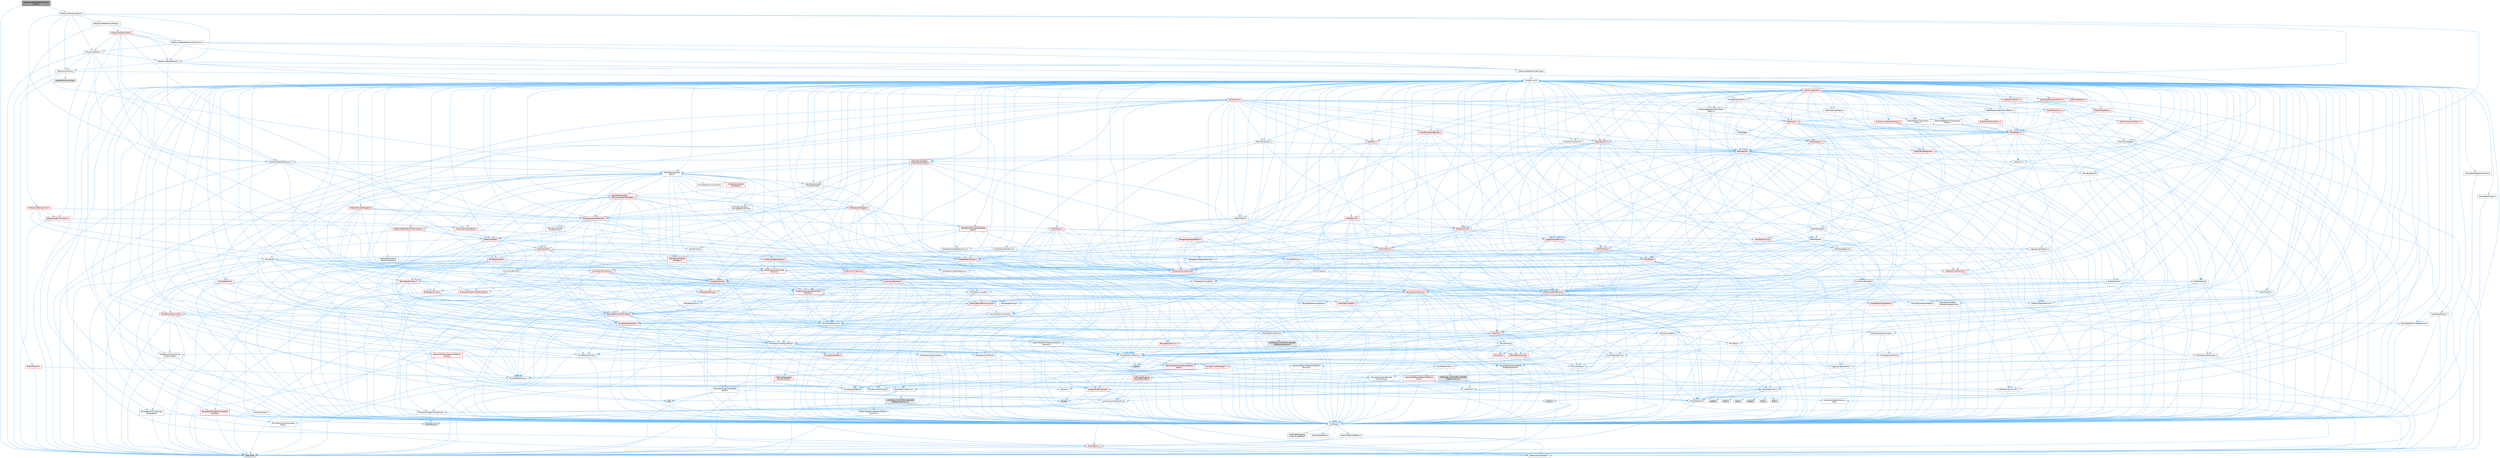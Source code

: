 digraph "MetasoundNodeStaticMemberTraits.h"
{
 // INTERACTIVE_SVG=YES
 // LATEX_PDF_SIZE
  bgcolor="transparent";
  edge [fontname=Helvetica,fontsize=10,labelfontname=Helvetica,labelfontsize=10];
  node [fontname=Helvetica,fontsize=10,shape=box,height=0.2,width=0.4];
  Node1 [id="Node000001",label="MetasoundNodeStaticMember\lTraits.h",height=0.2,width=0.4,color="gray40", fillcolor="grey60", style="filled", fontcolor="black",tooltip=" "];
  Node1 -> Node2 [id="edge1_Node000001_Node000002",color="steelblue1",style="solid",tooltip=" "];
  Node2 [id="Node000002",label="type_traits",height=0.2,width=0.4,color="grey60", fillcolor="#E0E0E0", style="filled",tooltip=" "];
  Node1 -> Node3 [id="edge2_Node000001_Node000003",color="steelblue1",style="solid",tooltip=" "];
  Node3 [id="Node000003",label="MetasoundNodeInterface.h",height=0.2,width=0.4,color="grey40", fillcolor="white", style="filled",URL="$d6/d9c/MetasoundNodeInterface_8h.html",tooltip=" "];
  Node3 -> Node4 [id="edge3_Node000003_Node000004",color="steelblue1",style="solid",tooltip=" "];
  Node4 [id="Node000004",label="CoreMinimal.h",height=0.2,width=0.4,color="grey40", fillcolor="white", style="filled",URL="$d7/d67/CoreMinimal_8h.html",tooltip=" "];
  Node4 -> Node5 [id="edge4_Node000004_Node000005",color="steelblue1",style="solid",tooltip=" "];
  Node5 [id="Node000005",label="CoreTypes.h",height=0.2,width=0.4,color="grey40", fillcolor="white", style="filled",URL="$dc/dec/CoreTypes_8h.html",tooltip=" "];
  Node5 -> Node6 [id="edge5_Node000005_Node000006",color="steelblue1",style="solid",tooltip=" "];
  Node6 [id="Node000006",label="HAL/Platform.h",height=0.2,width=0.4,color="red", fillcolor="#FFF0F0", style="filled",URL="$d9/dd0/Platform_8h.html",tooltip=" "];
  Node6 -> Node2 [id="edge6_Node000006_Node000002",color="steelblue1",style="solid",tooltip=" "];
  Node6 -> Node9 [id="edge7_Node000006_Node000009",color="steelblue1",style="solid",tooltip=" "];
  Node9 [id="Node000009",label="PreprocessorHelpers.h",height=0.2,width=0.4,color="grey40", fillcolor="white", style="filled",URL="$db/ddb/PreprocessorHelpers_8h.html",tooltip=" "];
  Node5 -> Node15 [id="edge8_Node000005_Node000015",color="steelblue1",style="solid",tooltip=" "];
  Node15 [id="Node000015",label="ProfilingDebugging\l/UMemoryDefines.h",height=0.2,width=0.4,color="grey40", fillcolor="white", style="filled",URL="$d2/da2/UMemoryDefines_8h.html",tooltip=" "];
  Node5 -> Node16 [id="edge9_Node000005_Node000016",color="steelblue1",style="solid",tooltip=" "];
  Node16 [id="Node000016",label="Misc/CoreMiscDefines.h",height=0.2,width=0.4,color="grey40", fillcolor="white", style="filled",URL="$da/d38/CoreMiscDefines_8h.html",tooltip=" "];
  Node16 -> Node6 [id="edge10_Node000016_Node000006",color="steelblue1",style="solid",tooltip=" "];
  Node16 -> Node9 [id="edge11_Node000016_Node000009",color="steelblue1",style="solid",tooltip=" "];
  Node5 -> Node17 [id="edge12_Node000005_Node000017",color="steelblue1",style="solid",tooltip=" "];
  Node17 [id="Node000017",label="Misc/CoreDefines.h",height=0.2,width=0.4,color="grey40", fillcolor="white", style="filled",URL="$d3/dd2/CoreDefines_8h.html",tooltip=" "];
  Node4 -> Node18 [id="edge13_Node000004_Node000018",color="steelblue1",style="solid",tooltip=" "];
  Node18 [id="Node000018",label="CoreFwd.h",height=0.2,width=0.4,color="grey40", fillcolor="white", style="filled",URL="$d1/d1e/CoreFwd_8h.html",tooltip=" "];
  Node18 -> Node5 [id="edge14_Node000018_Node000005",color="steelblue1",style="solid",tooltip=" "];
  Node18 -> Node19 [id="edge15_Node000018_Node000019",color="steelblue1",style="solid",tooltip=" "];
  Node19 [id="Node000019",label="Containers/ContainersFwd.h",height=0.2,width=0.4,color="grey40", fillcolor="white", style="filled",URL="$d4/d0a/ContainersFwd_8h.html",tooltip=" "];
  Node19 -> Node6 [id="edge16_Node000019_Node000006",color="steelblue1",style="solid",tooltip=" "];
  Node19 -> Node5 [id="edge17_Node000019_Node000005",color="steelblue1",style="solid",tooltip=" "];
  Node19 -> Node20 [id="edge18_Node000019_Node000020",color="steelblue1",style="solid",tooltip=" "];
  Node20 [id="Node000020",label="Traits/IsContiguousContainer.h",height=0.2,width=0.4,color="grey40", fillcolor="white", style="filled",URL="$d5/d3c/IsContiguousContainer_8h.html",tooltip=" "];
  Node20 -> Node5 [id="edge19_Node000020_Node000005",color="steelblue1",style="solid",tooltip=" "];
  Node20 -> Node21 [id="edge20_Node000020_Node000021",color="steelblue1",style="solid",tooltip=" "];
  Node21 [id="Node000021",label="Misc/StaticAssertComplete\lType.h",height=0.2,width=0.4,color="grey40", fillcolor="white", style="filled",URL="$d5/d4e/StaticAssertCompleteType_8h.html",tooltip=" "];
  Node20 -> Node22 [id="edge21_Node000020_Node000022",color="steelblue1",style="solid",tooltip=" "];
  Node22 [id="Node000022",label="initializer_list",height=0.2,width=0.4,color="grey60", fillcolor="#E0E0E0", style="filled",tooltip=" "];
  Node18 -> Node23 [id="edge22_Node000018_Node000023",color="steelblue1",style="solid",tooltip=" "];
  Node23 [id="Node000023",label="Math/MathFwd.h",height=0.2,width=0.4,color="grey40", fillcolor="white", style="filled",URL="$d2/d10/MathFwd_8h.html",tooltip=" "];
  Node23 -> Node6 [id="edge23_Node000023_Node000006",color="steelblue1",style="solid",tooltip=" "];
  Node18 -> Node24 [id="edge24_Node000018_Node000024",color="steelblue1",style="solid",tooltip=" "];
  Node24 [id="Node000024",label="UObject/UObjectHierarchy\lFwd.h",height=0.2,width=0.4,color="grey40", fillcolor="white", style="filled",URL="$d3/d13/UObjectHierarchyFwd_8h.html",tooltip=" "];
  Node4 -> Node24 [id="edge25_Node000004_Node000024",color="steelblue1",style="solid",tooltip=" "];
  Node4 -> Node19 [id="edge26_Node000004_Node000019",color="steelblue1",style="solid",tooltip=" "];
  Node4 -> Node25 [id="edge27_Node000004_Node000025",color="steelblue1",style="solid",tooltip=" "];
  Node25 [id="Node000025",label="Misc/VarArgs.h",height=0.2,width=0.4,color="grey40", fillcolor="white", style="filled",URL="$d5/d6f/VarArgs_8h.html",tooltip=" "];
  Node25 -> Node5 [id="edge28_Node000025_Node000005",color="steelblue1",style="solid",tooltip=" "];
  Node4 -> Node26 [id="edge29_Node000004_Node000026",color="steelblue1",style="solid",tooltip=" "];
  Node26 [id="Node000026",label="Logging/LogVerbosity.h",height=0.2,width=0.4,color="grey40", fillcolor="white", style="filled",URL="$d2/d8f/LogVerbosity_8h.html",tooltip=" "];
  Node26 -> Node5 [id="edge30_Node000026_Node000005",color="steelblue1",style="solid",tooltip=" "];
  Node4 -> Node27 [id="edge31_Node000004_Node000027",color="steelblue1",style="solid",tooltip=" "];
  Node27 [id="Node000027",label="Misc/OutputDevice.h",height=0.2,width=0.4,color="grey40", fillcolor="white", style="filled",URL="$d7/d32/OutputDevice_8h.html",tooltip=" "];
  Node27 -> Node18 [id="edge32_Node000027_Node000018",color="steelblue1",style="solid",tooltip=" "];
  Node27 -> Node5 [id="edge33_Node000027_Node000005",color="steelblue1",style="solid",tooltip=" "];
  Node27 -> Node26 [id="edge34_Node000027_Node000026",color="steelblue1",style="solid",tooltip=" "];
  Node27 -> Node25 [id="edge35_Node000027_Node000025",color="steelblue1",style="solid",tooltip=" "];
  Node27 -> Node28 [id="edge36_Node000027_Node000028",color="steelblue1",style="solid",tooltip=" "];
  Node28 [id="Node000028",label="Templates/IsArrayOrRefOf\lTypeByPredicate.h",height=0.2,width=0.4,color="grey40", fillcolor="white", style="filled",URL="$d6/da1/IsArrayOrRefOfTypeByPredicate_8h.html",tooltip=" "];
  Node28 -> Node5 [id="edge37_Node000028_Node000005",color="steelblue1",style="solid",tooltip=" "];
  Node27 -> Node29 [id="edge38_Node000027_Node000029",color="steelblue1",style="solid",tooltip=" "];
  Node29 [id="Node000029",label="Templates/IsValidVariadic\lFunctionArg.h",height=0.2,width=0.4,color="grey40", fillcolor="white", style="filled",URL="$d0/dc8/IsValidVariadicFunctionArg_8h.html",tooltip=" "];
  Node29 -> Node5 [id="edge39_Node000029_Node000005",color="steelblue1",style="solid",tooltip=" "];
  Node29 -> Node30 [id="edge40_Node000029_Node000030",color="steelblue1",style="solid",tooltip=" "];
  Node30 [id="Node000030",label="IsEnum.h",height=0.2,width=0.4,color="grey40", fillcolor="white", style="filled",URL="$d4/de5/IsEnum_8h.html",tooltip=" "];
  Node29 -> Node2 [id="edge41_Node000029_Node000002",color="steelblue1",style="solid",tooltip=" "];
  Node27 -> Node31 [id="edge42_Node000027_Node000031",color="steelblue1",style="solid",tooltip=" "];
  Node31 [id="Node000031",label="Traits/IsCharEncodingCompatible\lWith.h",height=0.2,width=0.4,color="red", fillcolor="#FFF0F0", style="filled",URL="$df/dd1/IsCharEncodingCompatibleWith_8h.html",tooltip=" "];
  Node31 -> Node2 [id="edge43_Node000031_Node000002",color="steelblue1",style="solid",tooltip=" "];
  Node4 -> Node33 [id="edge44_Node000004_Node000033",color="steelblue1",style="solid",tooltip=" "];
  Node33 [id="Node000033",label="HAL/PlatformCrt.h",height=0.2,width=0.4,color="grey40", fillcolor="white", style="filled",URL="$d8/d75/PlatformCrt_8h.html",tooltip=" "];
  Node33 -> Node34 [id="edge45_Node000033_Node000034",color="steelblue1",style="solid",tooltip=" "];
  Node34 [id="Node000034",label="new",height=0.2,width=0.4,color="grey60", fillcolor="#E0E0E0", style="filled",tooltip=" "];
  Node33 -> Node35 [id="edge46_Node000033_Node000035",color="steelblue1",style="solid",tooltip=" "];
  Node35 [id="Node000035",label="wchar.h",height=0.2,width=0.4,color="grey60", fillcolor="#E0E0E0", style="filled",tooltip=" "];
  Node33 -> Node36 [id="edge47_Node000033_Node000036",color="steelblue1",style="solid",tooltip=" "];
  Node36 [id="Node000036",label="stddef.h",height=0.2,width=0.4,color="grey60", fillcolor="#E0E0E0", style="filled",tooltip=" "];
  Node33 -> Node37 [id="edge48_Node000033_Node000037",color="steelblue1",style="solid",tooltip=" "];
  Node37 [id="Node000037",label="stdlib.h",height=0.2,width=0.4,color="grey60", fillcolor="#E0E0E0", style="filled",tooltip=" "];
  Node33 -> Node38 [id="edge49_Node000033_Node000038",color="steelblue1",style="solid",tooltip=" "];
  Node38 [id="Node000038",label="stdio.h",height=0.2,width=0.4,color="grey60", fillcolor="#E0E0E0", style="filled",tooltip=" "];
  Node33 -> Node39 [id="edge50_Node000033_Node000039",color="steelblue1",style="solid",tooltip=" "];
  Node39 [id="Node000039",label="stdarg.h",height=0.2,width=0.4,color="grey60", fillcolor="#E0E0E0", style="filled",tooltip=" "];
  Node33 -> Node40 [id="edge51_Node000033_Node000040",color="steelblue1",style="solid",tooltip=" "];
  Node40 [id="Node000040",label="math.h",height=0.2,width=0.4,color="grey60", fillcolor="#E0E0E0", style="filled",tooltip=" "];
  Node33 -> Node41 [id="edge52_Node000033_Node000041",color="steelblue1",style="solid",tooltip=" "];
  Node41 [id="Node000041",label="float.h",height=0.2,width=0.4,color="grey60", fillcolor="#E0E0E0", style="filled",tooltip=" "];
  Node33 -> Node42 [id="edge53_Node000033_Node000042",color="steelblue1",style="solid",tooltip=" "];
  Node42 [id="Node000042",label="string.h",height=0.2,width=0.4,color="grey60", fillcolor="#E0E0E0", style="filled",tooltip=" "];
  Node4 -> Node43 [id="edge54_Node000004_Node000043",color="steelblue1",style="solid",tooltip=" "];
  Node43 [id="Node000043",label="HAL/PlatformMisc.h",height=0.2,width=0.4,color="grey40", fillcolor="white", style="filled",URL="$d0/df5/PlatformMisc_8h.html",tooltip=" "];
  Node43 -> Node5 [id="edge55_Node000043_Node000005",color="steelblue1",style="solid",tooltip=" "];
  Node43 -> Node44 [id="edge56_Node000043_Node000044",color="steelblue1",style="solid",tooltip=" "];
  Node44 [id="Node000044",label="GenericPlatform/GenericPlatform\lMisc.h",height=0.2,width=0.4,color="red", fillcolor="#FFF0F0", style="filled",URL="$db/d9a/GenericPlatformMisc_8h.html",tooltip=" "];
  Node44 -> Node45 [id="edge57_Node000044_Node000045",color="steelblue1",style="solid",tooltip=" "];
  Node45 [id="Node000045",label="Containers/StringFwd.h",height=0.2,width=0.4,color="red", fillcolor="#FFF0F0", style="filled",URL="$df/d37/StringFwd_8h.html",tooltip=" "];
  Node45 -> Node5 [id="edge58_Node000045_Node000005",color="steelblue1",style="solid",tooltip=" "];
  Node45 -> Node20 [id="edge59_Node000045_Node000020",color="steelblue1",style="solid",tooltip=" "];
  Node44 -> Node18 [id="edge60_Node000044_Node000018",color="steelblue1",style="solid",tooltip=" "];
  Node44 -> Node5 [id="edge61_Node000044_Node000005",color="steelblue1",style="solid",tooltip=" "];
  Node44 -> Node33 [id="edge62_Node000044_Node000033",color="steelblue1",style="solid",tooltip=" "];
  Node44 -> Node48 [id="edge63_Node000044_Node000048",color="steelblue1",style="solid",tooltip=" "];
  Node48 [id="Node000048",label="Math/NumericLimits.h",height=0.2,width=0.4,color="grey40", fillcolor="white", style="filled",URL="$df/d1b/NumericLimits_8h.html",tooltip=" "];
  Node48 -> Node5 [id="edge64_Node000048_Node000005",color="steelblue1",style="solid",tooltip=" "];
  Node44 -> Node50 [id="edge65_Node000044_Node000050",color="steelblue1",style="solid",tooltip=" "];
  Node50 [id="Node000050",label="Misc/EnumClassFlags.h",height=0.2,width=0.4,color="grey40", fillcolor="white", style="filled",URL="$d8/de7/EnumClassFlags_8h.html",tooltip=" "];
  Node43 -> Node53 [id="edge66_Node000043_Node000053",color="steelblue1",style="solid",tooltip=" "];
  Node53 [id="Node000053",label="COMPILED_PLATFORM_HEADER\l(PlatformMisc.h)",height=0.2,width=0.4,color="grey60", fillcolor="#E0E0E0", style="filled",tooltip=" "];
  Node43 -> Node54 [id="edge67_Node000043_Node000054",color="steelblue1",style="solid",tooltip=" "];
  Node54 [id="Node000054",label="ProfilingDebugging\l/CpuProfilerTrace.h",height=0.2,width=0.4,color="red", fillcolor="#FFF0F0", style="filled",URL="$da/dcb/CpuProfilerTrace_8h.html",tooltip=" "];
  Node54 -> Node5 [id="edge68_Node000054_Node000005",color="steelblue1",style="solid",tooltip=" "];
  Node54 -> Node19 [id="edge69_Node000054_Node000019",color="steelblue1",style="solid",tooltip=" "];
  Node54 -> Node55 [id="edge70_Node000054_Node000055",color="steelblue1",style="solid",tooltip=" "];
  Node55 [id="Node000055",label="HAL/PlatformAtomics.h",height=0.2,width=0.4,color="grey40", fillcolor="white", style="filled",URL="$d3/d36/PlatformAtomics_8h.html",tooltip=" "];
  Node55 -> Node5 [id="edge71_Node000055_Node000005",color="steelblue1",style="solid",tooltip=" "];
  Node55 -> Node56 [id="edge72_Node000055_Node000056",color="steelblue1",style="solid",tooltip=" "];
  Node56 [id="Node000056",label="GenericPlatform/GenericPlatform\lAtomics.h",height=0.2,width=0.4,color="grey40", fillcolor="white", style="filled",URL="$da/d72/GenericPlatformAtomics_8h.html",tooltip=" "];
  Node56 -> Node5 [id="edge73_Node000056_Node000005",color="steelblue1",style="solid",tooltip=" "];
  Node55 -> Node57 [id="edge74_Node000055_Node000057",color="steelblue1",style="solid",tooltip=" "];
  Node57 [id="Node000057",label="COMPILED_PLATFORM_HEADER\l(PlatformAtomics.h)",height=0.2,width=0.4,color="grey60", fillcolor="#E0E0E0", style="filled",tooltip=" "];
  Node54 -> Node9 [id="edge75_Node000054_Node000009",color="steelblue1",style="solid",tooltip=" "];
  Node4 -> Node62 [id="edge76_Node000004_Node000062",color="steelblue1",style="solid",tooltip=" "];
  Node62 [id="Node000062",label="Misc/AssertionMacros.h",height=0.2,width=0.4,color="grey40", fillcolor="white", style="filled",URL="$d0/dfa/AssertionMacros_8h.html",tooltip=" "];
  Node62 -> Node5 [id="edge77_Node000062_Node000005",color="steelblue1",style="solid",tooltip=" "];
  Node62 -> Node6 [id="edge78_Node000062_Node000006",color="steelblue1",style="solid",tooltip=" "];
  Node62 -> Node43 [id="edge79_Node000062_Node000043",color="steelblue1",style="solid",tooltip=" "];
  Node62 -> Node9 [id="edge80_Node000062_Node000009",color="steelblue1",style="solid",tooltip=" "];
  Node62 -> Node63 [id="edge81_Node000062_Node000063",color="steelblue1",style="solid",tooltip=" "];
  Node63 [id="Node000063",label="Templates/EnableIf.h",height=0.2,width=0.4,color="grey40", fillcolor="white", style="filled",URL="$d7/d60/EnableIf_8h.html",tooltip=" "];
  Node63 -> Node5 [id="edge82_Node000063_Node000005",color="steelblue1",style="solid",tooltip=" "];
  Node62 -> Node28 [id="edge83_Node000062_Node000028",color="steelblue1",style="solid",tooltip=" "];
  Node62 -> Node29 [id="edge84_Node000062_Node000029",color="steelblue1",style="solid",tooltip=" "];
  Node62 -> Node31 [id="edge85_Node000062_Node000031",color="steelblue1",style="solid",tooltip=" "];
  Node62 -> Node25 [id="edge86_Node000062_Node000025",color="steelblue1",style="solid",tooltip=" "];
  Node62 -> Node64 [id="edge87_Node000062_Node000064",color="steelblue1",style="solid",tooltip=" "];
  Node64 [id="Node000064",label="String/FormatStringSan.h",height=0.2,width=0.4,color="red", fillcolor="#FFF0F0", style="filled",URL="$d3/d8b/FormatStringSan_8h.html",tooltip=" "];
  Node64 -> Node2 [id="edge88_Node000064_Node000002",color="steelblue1",style="solid",tooltip=" "];
  Node64 -> Node5 [id="edge89_Node000064_Node000005",color="steelblue1",style="solid",tooltip=" "];
  Node64 -> Node65 [id="edge90_Node000064_Node000065",color="steelblue1",style="solid",tooltip=" "];
  Node65 [id="Node000065",label="Templates/Requires.h",height=0.2,width=0.4,color="grey40", fillcolor="white", style="filled",URL="$dc/d96/Requires_8h.html",tooltip=" "];
  Node65 -> Node63 [id="edge91_Node000065_Node000063",color="steelblue1",style="solid",tooltip=" "];
  Node65 -> Node2 [id="edge92_Node000065_Node000002",color="steelblue1",style="solid",tooltip=" "];
  Node64 -> Node29 [id="edge93_Node000064_Node000029",color="steelblue1",style="solid",tooltip=" "];
  Node64 -> Node19 [id="edge94_Node000064_Node000019",color="steelblue1",style="solid",tooltip=" "];
  Node62 -> Node70 [id="edge95_Node000062_Node000070",color="steelblue1",style="solid",tooltip=" "];
  Node70 [id="Node000070",label="atomic",height=0.2,width=0.4,color="grey60", fillcolor="#E0E0E0", style="filled",tooltip=" "];
  Node4 -> Node71 [id="edge96_Node000004_Node000071",color="steelblue1",style="solid",tooltip=" "];
  Node71 [id="Node000071",label="Templates/IsPointer.h",height=0.2,width=0.4,color="grey40", fillcolor="white", style="filled",URL="$d7/d05/IsPointer_8h.html",tooltip=" "];
  Node71 -> Node5 [id="edge97_Node000071_Node000005",color="steelblue1",style="solid",tooltip=" "];
  Node4 -> Node72 [id="edge98_Node000004_Node000072",color="steelblue1",style="solid",tooltip=" "];
  Node72 [id="Node000072",label="HAL/PlatformMemory.h",height=0.2,width=0.4,color="grey40", fillcolor="white", style="filled",URL="$de/d68/PlatformMemory_8h.html",tooltip=" "];
  Node72 -> Node5 [id="edge99_Node000072_Node000005",color="steelblue1",style="solid",tooltip=" "];
  Node72 -> Node73 [id="edge100_Node000072_Node000073",color="steelblue1",style="solid",tooltip=" "];
  Node73 [id="Node000073",label="GenericPlatform/GenericPlatform\lMemory.h",height=0.2,width=0.4,color="grey40", fillcolor="white", style="filled",URL="$dd/d22/GenericPlatformMemory_8h.html",tooltip=" "];
  Node73 -> Node18 [id="edge101_Node000073_Node000018",color="steelblue1",style="solid",tooltip=" "];
  Node73 -> Node5 [id="edge102_Node000073_Node000005",color="steelblue1",style="solid",tooltip=" "];
  Node73 -> Node74 [id="edge103_Node000073_Node000074",color="steelblue1",style="solid",tooltip=" "];
  Node74 [id="Node000074",label="HAL/PlatformString.h",height=0.2,width=0.4,color="red", fillcolor="#FFF0F0", style="filled",URL="$db/db5/PlatformString_8h.html",tooltip=" "];
  Node74 -> Node5 [id="edge104_Node000074_Node000005",color="steelblue1",style="solid",tooltip=" "];
  Node73 -> Node42 [id="edge105_Node000073_Node000042",color="steelblue1",style="solid",tooltip=" "];
  Node73 -> Node35 [id="edge106_Node000073_Node000035",color="steelblue1",style="solid",tooltip=" "];
  Node72 -> Node76 [id="edge107_Node000072_Node000076",color="steelblue1",style="solid",tooltip=" "];
  Node76 [id="Node000076",label="COMPILED_PLATFORM_HEADER\l(PlatformMemory.h)",height=0.2,width=0.4,color="grey60", fillcolor="#E0E0E0", style="filled",tooltip=" "];
  Node4 -> Node55 [id="edge108_Node000004_Node000055",color="steelblue1",style="solid",tooltip=" "];
  Node4 -> Node77 [id="edge109_Node000004_Node000077",color="steelblue1",style="solid",tooltip=" "];
  Node77 [id="Node000077",label="Misc/Exec.h",height=0.2,width=0.4,color="grey40", fillcolor="white", style="filled",URL="$de/ddb/Exec_8h.html",tooltip=" "];
  Node77 -> Node5 [id="edge110_Node000077_Node000005",color="steelblue1",style="solid",tooltip=" "];
  Node77 -> Node62 [id="edge111_Node000077_Node000062",color="steelblue1",style="solid",tooltip=" "];
  Node4 -> Node78 [id="edge112_Node000004_Node000078",color="steelblue1",style="solid",tooltip=" "];
  Node78 [id="Node000078",label="HAL/MemoryBase.h",height=0.2,width=0.4,color="grey40", fillcolor="white", style="filled",URL="$d6/d9f/MemoryBase_8h.html",tooltip=" "];
  Node78 -> Node5 [id="edge113_Node000078_Node000005",color="steelblue1",style="solid",tooltip=" "];
  Node78 -> Node55 [id="edge114_Node000078_Node000055",color="steelblue1",style="solid",tooltip=" "];
  Node78 -> Node33 [id="edge115_Node000078_Node000033",color="steelblue1",style="solid",tooltip=" "];
  Node78 -> Node77 [id="edge116_Node000078_Node000077",color="steelblue1",style="solid",tooltip=" "];
  Node78 -> Node27 [id="edge117_Node000078_Node000027",color="steelblue1",style="solid",tooltip=" "];
  Node78 -> Node79 [id="edge118_Node000078_Node000079",color="steelblue1",style="solid",tooltip=" "];
  Node79 [id="Node000079",label="Templates/Atomic.h",height=0.2,width=0.4,color="red", fillcolor="#FFF0F0", style="filled",URL="$d3/d91/Atomic_8h.html",tooltip=" "];
  Node79 -> Node70 [id="edge119_Node000079_Node000070",color="steelblue1",style="solid",tooltip=" "];
  Node4 -> Node88 [id="edge120_Node000004_Node000088",color="steelblue1",style="solid",tooltip=" "];
  Node88 [id="Node000088",label="HAL/UnrealMemory.h",height=0.2,width=0.4,color="grey40", fillcolor="white", style="filled",URL="$d9/d96/UnrealMemory_8h.html",tooltip=" "];
  Node88 -> Node5 [id="edge121_Node000088_Node000005",color="steelblue1",style="solid",tooltip=" "];
  Node88 -> Node73 [id="edge122_Node000088_Node000073",color="steelblue1",style="solid",tooltip=" "];
  Node88 -> Node78 [id="edge123_Node000088_Node000078",color="steelblue1",style="solid",tooltip=" "];
  Node88 -> Node72 [id="edge124_Node000088_Node000072",color="steelblue1",style="solid",tooltip=" "];
  Node88 -> Node89 [id="edge125_Node000088_Node000089",color="steelblue1",style="solid",tooltip=" "];
  Node89 [id="Node000089",label="ProfilingDebugging\l/MemoryTrace.h",height=0.2,width=0.4,color="red", fillcolor="#FFF0F0", style="filled",URL="$da/dd7/MemoryTrace_8h.html",tooltip=" "];
  Node89 -> Node6 [id="edge126_Node000089_Node000006",color="steelblue1",style="solid",tooltip=" "];
  Node89 -> Node50 [id="edge127_Node000089_Node000050",color="steelblue1",style="solid",tooltip=" "];
  Node88 -> Node71 [id="edge128_Node000088_Node000071",color="steelblue1",style="solid",tooltip=" "];
  Node4 -> Node90 [id="edge129_Node000004_Node000090",color="steelblue1",style="solid",tooltip=" "];
  Node90 [id="Node000090",label="Templates/IsArithmetic.h",height=0.2,width=0.4,color="grey40", fillcolor="white", style="filled",URL="$d2/d5d/IsArithmetic_8h.html",tooltip=" "];
  Node90 -> Node5 [id="edge130_Node000090_Node000005",color="steelblue1",style="solid",tooltip=" "];
  Node4 -> Node84 [id="edge131_Node000004_Node000084",color="steelblue1",style="solid",tooltip=" "];
  Node84 [id="Node000084",label="Templates/AndOrNot.h",height=0.2,width=0.4,color="grey40", fillcolor="white", style="filled",URL="$db/d0a/AndOrNot_8h.html",tooltip=" "];
  Node84 -> Node5 [id="edge132_Node000084_Node000005",color="steelblue1",style="solid",tooltip=" "];
  Node4 -> Node91 [id="edge133_Node000004_Node000091",color="steelblue1",style="solid",tooltip=" "];
  Node91 [id="Node000091",label="Templates/IsPODType.h",height=0.2,width=0.4,color="grey40", fillcolor="white", style="filled",URL="$d7/db1/IsPODType_8h.html",tooltip=" "];
  Node91 -> Node5 [id="edge134_Node000091_Node000005",color="steelblue1",style="solid",tooltip=" "];
  Node4 -> Node92 [id="edge135_Node000004_Node000092",color="steelblue1",style="solid",tooltip=" "];
  Node92 [id="Node000092",label="Templates/IsUECoreType.h",height=0.2,width=0.4,color="grey40", fillcolor="white", style="filled",URL="$d1/db8/IsUECoreType_8h.html",tooltip=" "];
  Node92 -> Node5 [id="edge136_Node000092_Node000005",color="steelblue1",style="solid",tooltip=" "];
  Node92 -> Node2 [id="edge137_Node000092_Node000002",color="steelblue1",style="solid",tooltip=" "];
  Node4 -> Node85 [id="edge138_Node000004_Node000085",color="steelblue1",style="solid",tooltip=" "];
  Node85 [id="Node000085",label="Templates/IsTriviallyCopy\lConstructible.h",height=0.2,width=0.4,color="grey40", fillcolor="white", style="filled",URL="$d3/d78/IsTriviallyCopyConstructible_8h.html",tooltip=" "];
  Node85 -> Node5 [id="edge139_Node000085_Node000005",color="steelblue1",style="solid",tooltip=" "];
  Node85 -> Node2 [id="edge140_Node000085_Node000002",color="steelblue1",style="solid",tooltip=" "];
  Node4 -> Node93 [id="edge141_Node000004_Node000093",color="steelblue1",style="solid",tooltip=" "];
  Node93 [id="Node000093",label="Templates/UnrealTypeTraits.h",height=0.2,width=0.4,color="grey40", fillcolor="white", style="filled",URL="$d2/d2d/UnrealTypeTraits_8h.html",tooltip=" "];
  Node93 -> Node5 [id="edge142_Node000093_Node000005",color="steelblue1",style="solid",tooltip=" "];
  Node93 -> Node71 [id="edge143_Node000093_Node000071",color="steelblue1",style="solid",tooltip=" "];
  Node93 -> Node62 [id="edge144_Node000093_Node000062",color="steelblue1",style="solid",tooltip=" "];
  Node93 -> Node84 [id="edge145_Node000093_Node000084",color="steelblue1",style="solid",tooltip=" "];
  Node93 -> Node63 [id="edge146_Node000093_Node000063",color="steelblue1",style="solid",tooltip=" "];
  Node93 -> Node90 [id="edge147_Node000093_Node000090",color="steelblue1",style="solid",tooltip=" "];
  Node93 -> Node30 [id="edge148_Node000093_Node000030",color="steelblue1",style="solid",tooltip=" "];
  Node93 -> Node94 [id="edge149_Node000093_Node000094",color="steelblue1",style="solid",tooltip=" "];
  Node94 [id="Node000094",label="Templates/Models.h",height=0.2,width=0.4,color="red", fillcolor="#FFF0F0", style="filled",URL="$d3/d0c/Models_8h.html",tooltip=" "];
  Node93 -> Node91 [id="edge150_Node000093_Node000091",color="steelblue1",style="solid",tooltip=" "];
  Node93 -> Node92 [id="edge151_Node000093_Node000092",color="steelblue1",style="solid",tooltip=" "];
  Node93 -> Node85 [id="edge152_Node000093_Node000085",color="steelblue1",style="solid",tooltip=" "];
  Node4 -> Node63 [id="edge153_Node000004_Node000063",color="steelblue1",style="solid",tooltip=" "];
  Node4 -> Node95 [id="edge154_Node000004_Node000095",color="steelblue1",style="solid",tooltip=" "];
  Node95 [id="Node000095",label="Templates/RemoveReference.h",height=0.2,width=0.4,color="grey40", fillcolor="white", style="filled",URL="$da/dbe/RemoveReference_8h.html",tooltip=" "];
  Node95 -> Node5 [id="edge155_Node000095_Node000005",color="steelblue1",style="solid",tooltip=" "];
  Node4 -> Node96 [id="edge156_Node000004_Node000096",color="steelblue1",style="solid",tooltip=" "];
  Node96 [id="Node000096",label="Templates/IntegralConstant.h",height=0.2,width=0.4,color="grey40", fillcolor="white", style="filled",URL="$db/d1b/IntegralConstant_8h.html",tooltip=" "];
  Node96 -> Node5 [id="edge157_Node000096_Node000005",color="steelblue1",style="solid",tooltip=" "];
  Node4 -> Node97 [id="edge158_Node000004_Node000097",color="steelblue1",style="solid",tooltip=" "];
  Node97 [id="Node000097",label="Templates/IsClass.h",height=0.2,width=0.4,color="grey40", fillcolor="white", style="filled",URL="$db/dcb/IsClass_8h.html",tooltip=" "];
  Node97 -> Node5 [id="edge159_Node000097_Node000005",color="steelblue1",style="solid",tooltip=" "];
  Node4 -> Node98 [id="edge160_Node000004_Node000098",color="steelblue1",style="solid",tooltip=" "];
  Node98 [id="Node000098",label="Templates/TypeCompatible\lBytes.h",height=0.2,width=0.4,color="grey40", fillcolor="white", style="filled",URL="$df/d0a/TypeCompatibleBytes_8h.html",tooltip=" "];
  Node98 -> Node5 [id="edge161_Node000098_Node000005",color="steelblue1",style="solid",tooltip=" "];
  Node98 -> Node42 [id="edge162_Node000098_Node000042",color="steelblue1",style="solid",tooltip=" "];
  Node98 -> Node34 [id="edge163_Node000098_Node000034",color="steelblue1",style="solid",tooltip=" "];
  Node98 -> Node2 [id="edge164_Node000098_Node000002",color="steelblue1",style="solid",tooltip=" "];
  Node4 -> Node20 [id="edge165_Node000004_Node000020",color="steelblue1",style="solid",tooltip=" "];
  Node4 -> Node99 [id="edge166_Node000004_Node000099",color="steelblue1",style="solid",tooltip=" "];
  Node99 [id="Node000099",label="Templates/UnrealTemplate.h",height=0.2,width=0.4,color="red", fillcolor="#FFF0F0", style="filled",URL="$d4/d24/UnrealTemplate_8h.html",tooltip=" "];
  Node99 -> Node5 [id="edge167_Node000099_Node000005",color="steelblue1",style="solid",tooltip=" "];
  Node99 -> Node71 [id="edge168_Node000099_Node000071",color="steelblue1",style="solid",tooltip=" "];
  Node99 -> Node88 [id="edge169_Node000099_Node000088",color="steelblue1",style="solid",tooltip=" "];
  Node99 -> Node93 [id="edge170_Node000099_Node000093",color="steelblue1",style="solid",tooltip=" "];
  Node99 -> Node95 [id="edge171_Node000099_Node000095",color="steelblue1",style="solid",tooltip=" "];
  Node99 -> Node65 [id="edge172_Node000099_Node000065",color="steelblue1",style="solid",tooltip=" "];
  Node99 -> Node98 [id="edge173_Node000099_Node000098",color="steelblue1",style="solid",tooltip=" "];
  Node99 -> Node20 [id="edge174_Node000099_Node000020",color="steelblue1",style="solid",tooltip=" "];
  Node99 -> Node2 [id="edge175_Node000099_Node000002",color="steelblue1",style="solid",tooltip=" "];
  Node4 -> Node48 [id="edge176_Node000004_Node000048",color="steelblue1",style="solid",tooltip=" "];
  Node4 -> Node103 [id="edge177_Node000004_Node000103",color="steelblue1",style="solid",tooltip=" "];
  Node103 [id="Node000103",label="HAL/PlatformMath.h",height=0.2,width=0.4,color="red", fillcolor="#FFF0F0", style="filled",URL="$dc/d53/PlatformMath_8h.html",tooltip=" "];
  Node103 -> Node5 [id="edge178_Node000103_Node000005",color="steelblue1",style="solid",tooltip=" "];
  Node4 -> Node86 [id="edge179_Node000004_Node000086",color="steelblue1",style="solid",tooltip=" "];
  Node86 [id="Node000086",label="Templates/IsTriviallyCopy\lAssignable.h",height=0.2,width=0.4,color="grey40", fillcolor="white", style="filled",URL="$d2/df2/IsTriviallyCopyAssignable_8h.html",tooltip=" "];
  Node86 -> Node5 [id="edge180_Node000086_Node000005",color="steelblue1",style="solid",tooltip=" "];
  Node86 -> Node2 [id="edge181_Node000086_Node000002",color="steelblue1",style="solid",tooltip=" "];
  Node4 -> Node111 [id="edge182_Node000004_Node000111",color="steelblue1",style="solid",tooltip=" "];
  Node111 [id="Node000111",label="Templates/MemoryOps.h",height=0.2,width=0.4,color="red", fillcolor="#FFF0F0", style="filled",URL="$db/dea/MemoryOps_8h.html",tooltip=" "];
  Node111 -> Node5 [id="edge183_Node000111_Node000005",color="steelblue1",style="solid",tooltip=" "];
  Node111 -> Node88 [id="edge184_Node000111_Node000088",color="steelblue1",style="solid",tooltip=" "];
  Node111 -> Node86 [id="edge185_Node000111_Node000086",color="steelblue1",style="solid",tooltip=" "];
  Node111 -> Node85 [id="edge186_Node000111_Node000085",color="steelblue1",style="solid",tooltip=" "];
  Node111 -> Node65 [id="edge187_Node000111_Node000065",color="steelblue1",style="solid",tooltip=" "];
  Node111 -> Node93 [id="edge188_Node000111_Node000093",color="steelblue1",style="solid",tooltip=" "];
  Node111 -> Node34 [id="edge189_Node000111_Node000034",color="steelblue1",style="solid",tooltip=" "];
  Node111 -> Node2 [id="edge190_Node000111_Node000002",color="steelblue1",style="solid",tooltip=" "];
  Node4 -> Node112 [id="edge191_Node000004_Node000112",color="steelblue1",style="solid",tooltip=" "];
  Node112 [id="Node000112",label="Containers/ContainerAllocation\lPolicies.h",height=0.2,width=0.4,color="red", fillcolor="#FFF0F0", style="filled",URL="$d7/dff/ContainerAllocationPolicies_8h.html",tooltip=" "];
  Node112 -> Node5 [id="edge192_Node000112_Node000005",color="steelblue1",style="solid",tooltip=" "];
  Node112 -> Node112 [id="edge193_Node000112_Node000112",color="steelblue1",style="solid",tooltip=" "];
  Node112 -> Node103 [id="edge194_Node000112_Node000103",color="steelblue1",style="solid",tooltip=" "];
  Node112 -> Node88 [id="edge195_Node000112_Node000088",color="steelblue1",style="solid",tooltip=" "];
  Node112 -> Node48 [id="edge196_Node000112_Node000048",color="steelblue1",style="solid",tooltip=" "];
  Node112 -> Node62 [id="edge197_Node000112_Node000062",color="steelblue1",style="solid",tooltip=" "];
  Node112 -> Node111 [id="edge198_Node000112_Node000111",color="steelblue1",style="solid",tooltip=" "];
  Node112 -> Node98 [id="edge199_Node000112_Node000098",color="steelblue1",style="solid",tooltip=" "];
  Node112 -> Node2 [id="edge200_Node000112_Node000002",color="steelblue1",style="solid",tooltip=" "];
  Node4 -> Node115 [id="edge201_Node000004_Node000115",color="steelblue1",style="solid",tooltip=" "];
  Node115 [id="Node000115",label="Templates/IsEnumClass.h",height=0.2,width=0.4,color="grey40", fillcolor="white", style="filled",URL="$d7/d15/IsEnumClass_8h.html",tooltip=" "];
  Node115 -> Node5 [id="edge202_Node000115_Node000005",color="steelblue1",style="solid",tooltip=" "];
  Node115 -> Node84 [id="edge203_Node000115_Node000084",color="steelblue1",style="solid",tooltip=" "];
  Node4 -> Node116 [id="edge204_Node000004_Node000116",color="steelblue1",style="solid",tooltip=" "];
  Node116 [id="Node000116",label="HAL/PlatformProperties.h",height=0.2,width=0.4,color="red", fillcolor="#FFF0F0", style="filled",URL="$d9/db0/PlatformProperties_8h.html",tooltip=" "];
  Node116 -> Node5 [id="edge205_Node000116_Node000005",color="steelblue1",style="solid",tooltip=" "];
  Node4 -> Node119 [id="edge206_Node000004_Node000119",color="steelblue1",style="solid",tooltip=" "];
  Node119 [id="Node000119",label="Misc/EngineVersionBase.h",height=0.2,width=0.4,color="grey40", fillcolor="white", style="filled",URL="$d5/d2b/EngineVersionBase_8h.html",tooltip=" "];
  Node119 -> Node5 [id="edge207_Node000119_Node000005",color="steelblue1",style="solid",tooltip=" "];
  Node4 -> Node120 [id="edge208_Node000004_Node000120",color="steelblue1",style="solid",tooltip=" "];
  Node120 [id="Node000120",label="Internationalization\l/TextNamespaceFwd.h",height=0.2,width=0.4,color="grey40", fillcolor="white", style="filled",URL="$d8/d97/TextNamespaceFwd_8h.html",tooltip=" "];
  Node120 -> Node5 [id="edge209_Node000120_Node000005",color="steelblue1",style="solid",tooltip=" "];
  Node4 -> Node121 [id="edge210_Node000004_Node000121",color="steelblue1",style="solid",tooltip=" "];
  Node121 [id="Node000121",label="Serialization/Archive.h",height=0.2,width=0.4,color="red", fillcolor="#FFF0F0", style="filled",URL="$d7/d3b/Archive_8h.html",tooltip=" "];
  Node121 -> Node18 [id="edge211_Node000121_Node000018",color="steelblue1",style="solid",tooltip=" "];
  Node121 -> Node5 [id="edge212_Node000121_Node000005",color="steelblue1",style="solid",tooltip=" "];
  Node121 -> Node116 [id="edge213_Node000121_Node000116",color="steelblue1",style="solid",tooltip=" "];
  Node121 -> Node120 [id="edge214_Node000121_Node000120",color="steelblue1",style="solid",tooltip=" "];
  Node121 -> Node23 [id="edge215_Node000121_Node000023",color="steelblue1",style="solid",tooltip=" "];
  Node121 -> Node62 [id="edge216_Node000121_Node000062",color="steelblue1",style="solid",tooltip=" "];
  Node121 -> Node119 [id="edge217_Node000121_Node000119",color="steelblue1",style="solid",tooltip=" "];
  Node121 -> Node25 [id="edge218_Node000121_Node000025",color="steelblue1",style="solid",tooltip=" "];
  Node121 -> Node63 [id="edge219_Node000121_Node000063",color="steelblue1",style="solid",tooltip=" "];
  Node121 -> Node28 [id="edge220_Node000121_Node000028",color="steelblue1",style="solid",tooltip=" "];
  Node121 -> Node115 [id="edge221_Node000121_Node000115",color="steelblue1",style="solid",tooltip=" "];
  Node121 -> Node29 [id="edge222_Node000121_Node000029",color="steelblue1",style="solid",tooltip=" "];
  Node121 -> Node99 [id="edge223_Node000121_Node000099",color="steelblue1",style="solid",tooltip=" "];
  Node121 -> Node31 [id="edge224_Node000121_Node000031",color="steelblue1",style="solid",tooltip=" "];
  Node121 -> Node124 [id="edge225_Node000121_Node000124",color="steelblue1",style="solid",tooltip=" "];
  Node124 [id="Node000124",label="UObject/ObjectVersion.h",height=0.2,width=0.4,color="grey40", fillcolor="white", style="filled",URL="$da/d63/ObjectVersion_8h.html",tooltip=" "];
  Node124 -> Node5 [id="edge226_Node000124_Node000005",color="steelblue1",style="solid",tooltip=" "];
  Node4 -> Node125 [id="edge227_Node000004_Node000125",color="steelblue1",style="solid",tooltip=" "];
  Node125 [id="Node000125",label="Templates/Less.h",height=0.2,width=0.4,color="grey40", fillcolor="white", style="filled",URL="$de/dc8/Less_8h.html",tooltip=" "];
  Node125 -> Node5 [id="edge228_Node000125_Node000005",color="steelblue1",style="solid",tooltip=" "];
  Node125 -> Node99 [id="edge229_Node000125_Node000099",color="steelblue1",style="solid",tooltip=" "];
  Node4 -> Node126 [id="edge230_Node000004_Node000126",color="steelblue1",style="solid",tooltip=" "];
  Node126 [id="Node000126",label="Templates/Sorting.h",height=0.2,width=0.4,color="red", fillcolor="#FFF0F0", style="filled",URL="$d3/d9e/Sorting_8h.html",tooltip=" "];
  Node126 -> Node5 [id="edge231_Node000126_Node000005",color="steelblue1",style="solid",tooltip=" "];
  Node126 -> Node103 [id="edge232_Node000126_Node000103",color="steelblue1",style="solid",tooltip=" "];
  Node126 -> Node125 [id="edge233_Node000126_Node000125",color="steelblue1",style="solid",tooltip=" "];
  Node4 -> Node137 [id="edge234_Node000004_Node000137",color="steelblue1",style="solid",tooltip=" "];
  Node137 [id="Node000137",label="Misc/Char.h",height=0.2,width=0.4,color="red", fillcolor="#FFF0F0", style="filled",URL="$d0/d58/Char_8h.html",tooltip=" "];
  Node137 -> Node5 [id="edge235_Node000137_Node000005",color="steelblue1",style="solid",tooltip=" "];
  Node137 -> Node2 [id="edge236_Node000137_Node000002",color="steelblue1",style="solid",tooltip=" "];
  Node4 -> Node140 [id="edge237_Node000004_Node000140",color="steelblue1",style="solid",tooltip=" "];
  Node140 [id="Node000140",label="GenericPlatform/GenericPlatform\lStricmp.h",height=0.2,width=0.4,color="grey40", fillcolor="white", style="filled",URL="$d2/d86/GenericPlatformStricmp_8h.html",tooltip=" "];
  Node140 -> Node5 [id="edge238_Node000140_Node000005",color="steelblue1",style="solid",tooltip=" "];
  Node4 -> Node141 [id="edge239_Node000004_Node000141",color="steelblue1",style="solid",tooltip=" "];
  Node141 [id="Node000141",label="GenericPlatform/GenericPlatform\lString.h",height=0.2,width=0.4,color="red", fillcolor="#FFF0F0", style="filled",URL="$dd/d20/GenericPlatformString_8h.html",tooltip=" "];
  Node141 -> Node5 [id="edge240_Node000141_Node000005",color="steelblue1",style="solid",tooltip=" "];
  Node141 -> Node140 [id="edge241_Node000141_Node000140",color="steelblue1",style="solid",tooltip=" "];
  Node141 -> Node63 [id="edge242_Node000141_Node000063",color="steelblue1",style="solid",tooltip=" "];
  Node141 -> Node31 [id="edge243_Node000141_Node000031",color="steelblue1",style="solid",tooltip=" "];
  Node141 -> Node2 [id="edge244_Node000141_Node000002",color="steelblue1",style="solid",tooltip=" "];
  Node4 -> Node74 [id="edge245_Node000004_Node000074",color="steelblue1",style="solid",tooltip=" "];
  Node4 -> Node144 [id="edge246_Node000004_Node000144",color="steelblue1",style="solid",tooltip=" "];
  Node144 [id="Node000144",label="Misc/CString.h",height=0.2,width=0.4,color="grey40", fillcolor="white", style="filled",URL="$d2/d49/CString_8h.html",tooltip=" "];
  Node144 -> Node5 [id="edge247_Node000144_Node000005",color="steelblue1",style="solid",tooltip=" "];
  Node144 -> Node33 [id="edge248_Node000144_Node000033",color="steelblue1",style="solid",tooltip=" "];
  Node144 -> Node74 [id="edge249_Node000144_Node000074",color="steelblue1",style="solid",tooltip=" "];
  Node144 -> Node62 [id="edge250_Node000144_Node000062",color="steelblue1",style="solid",tooltip=" "];
  Node144 -> Node137 [id="edge251_Node000144_Node000137",color="steelblue1",style="solid",tooltip=" "];
  Node144 -> Node25 [id="edge252_Node000144_Node000025",color="steelblue1",style="solid",tooltip=" "];
  Node144 -> Node28 [id="edge253_Node000144_Node000028",color="steelblue1",style="solid",tooltip=" "];
  Node144 -> Node29 [id="edge254_Node000144_Node000029",color="steelblue1",style="solid",tooltip=" "];
  Node144 -> Node31 [id="edge255_Node000144_Node000031",color="steelblue1",style="solid",tooltip=" "];
  Node4 -> Node145 [id="edge256_Node000004_Node000145",color="steelblue1",style="solid",tooltip=" "];
  Node145 [id="Node000145",label="Misc/Crc.h",height=0.2,width=0.4,color="red", fillcolor="#FFF0F0", style="filled",URL="$d4/dd2/Crc_8h.html",tooltip=" "];
  Node145 -> Node5 [id="edge257_Node000145_Node000005",color="steelblue1",style="solid",tooltip=" "];
  Node145 -> Node74 [id="edge258_Node000145_Node000074",color="steelblue1",style="solid",tooltip=" "];
  Node145 -> Node62 [id="edge259_Node000145_Node000062",color="steelblue1",style="solid",tooltip=" "];
  Node145 -> Node144 [id="edge260_Node000145_Node000144",color="steelblue1",style="solid",tooltip=" "];
  Node145 -> Node137 [id="edge261_Node000145_Node000137",color="steelblue1",style="solid",tooltip=" "];
  Node145 -> Node93 [id="edge262_Node000145_Node000093",color="steelblue1",style="solid",tooltip=" "];
  Node4 -> Node136 [id="edge263_Node000004_Node000136",color="steelblue1",style="solid",tooltip=" "];
  Node136 [id="Node000136",label="Math/UnrealMathUtility.h",height=0.2,width=0.4,color="red", fillcolor="#FFF0F0", style="filled",URL="$db/db8/UnrealMathUtility_8h.html",tooltip=" "];
  Node136 -> Node5 [id="edge264_Node000136_Node000005",color="steelblue1",style="solid",tooltip=" "];
  Node136 -> Node62 [id="edge265_Node000136_Node000062",color="steelblue1",style="solid",tooltip=" "];
  Node136 -> Node103 [id="edge266_Node000136_Node000103",color="steelblue1",style="solid",tooltip=" "];
  Node136 -> Node23 [id="edge267_Node000136_Node000023",color="steelblue1",style="solid",tooltip=" "];
  Node136 -> Node65 [id="edge268_Node000136_Node000065",color="steelblue1",style="solid",tooltip=" "];
  Node4 -> Node146 [id="edge269_Node000004_Node000146",color="steelblue1",style="solid",tooltip=" "];
  Node146 [id="Node000146",label="Containers/UnrealString.h",height=0.2,width=0.4,color="red", fillcolor="#FFF0F0", style="filled",URL="$d5/dba/UnrealString_8h.html",tooltip=" "];
  Node4 -> Node150 [id="edge270_Node000004_Node000150",color="steelblue1",style="solid",tooltip=" "];
  Node150 [id="Node000150",label="Containers/Array.h",height=0.2,width=0.4,color="red", fillcolor="#FFF0F0", style="filled",URL="$df/dd0/Array_8h.html",tooltip=" "];
  Node150 -> Node5 [id="edge271_Node000150_Node000005",color="steelblue1",style="solid",tooltip=" "];
  Node150 -> Node62 [id="edge272_Node000150_Node000062",color="steelblue1",style="solid",tooltip=" "];
  Node150 -> Node88 [id="edge273_Node000150_Node000088",color="steelblue1",style="solid",tooltip=" "];
  Node150 -> Node93 [id="edge274_Node000150_Node000093",color="steelblue1",style="solid",tooltip=" "];
  Node150 -> Node99 [id="edge275_Node000150_Node000099",color="steelblue1",style="solid",tooltip=" "];
  Node150 -> Node112 [id="edge276_Node000150_Node000112",color="steelblue1",style="solid",tooltip=" "];
  Node150 -> Node121 [id="edge277_Node000150_Node000121",color="steelblue1",style="solid",tooltip=" "];
  Node150 -> Node129 [id="edge278_Node000150_Node000129",color="steelblue1",style="solid",tooltip=" "];
  Node129 [id="Node000129",label="Templates/Invoke.h",height=0.2,width=0.4,color="red", fillcolor="#FFF0F0", style="filled",URL="$d7/deb/Invoke_8h.html",tooltip=" "];
  Node129 -> Node5 [id="edge279_Node000129_Node000005",color="steelblue1",style="solid",tooltip=" "];
  Node129 -> Node99 [id="edge280_Node000129_Node000099",color="steelblue1",style="solid",tooltip=" "];
  Node129 -> Node2 [id="edge281_Node000129_Node000002",color="steelblue1",style="solid",tooltip=" "];
  Node150 -> Node125 [id="edge282_Node000150_Node000125",color="steelblue1",style="solid",tooltip=" "];
  Node150 -> Node65 [id="edge283_Node000150_Node000065",color="steelblue1",style="solid",tooltip=" "];
  Node150 -> Node126 [id="edge284_Node000150_Node000126",color="steelblue1",style="solid",tooltip=" "];
  Node150 -> Node173 [id="edge285_Node000150_Node000173",color="steelblue1",style="solid",tooltip=" "];
  Node173 [id="Node000173",label="Templates/AlignmentTemplates.h",height=0.2,width=0.4,color="red", fillcolor="#FFF0F0", style="filled",URL="$dd/d32/AlignmentTemplates_8h.html",tooltip=" "];
  Node173 -> Node5 [id="edge286_Node000173_Node000005",color="steelblue1",style="solid",tooltip=" "];
  Node173 -> Node71 [id="edge287_Node000173_Node000071",color="steelblue1",style="solid",tooltip=" "];
  Node150 -> Node2 [id="edge288_Node000150_Node000002",color="steelblue1",style="solid",tooltip=" "];
  Node4 -> Node174 [id="edge289_Node000004_Node000174",color="steelblue1",style="solid",tooltip=" "];
  Node174 [id="Node000174",label="Misc/FrameNumber.h",height=0.2,width=0.4,color="grey40", fillcolor="white", style="filled",URL="$dd/dbd/FrameNumber_8h.html",tooltip=" "];
  Node174 -> Node5 [id="edge290_Node000174_Node000005",color="steelblue1",style="solid",tooltip=" "];
  Node174 -> Node48 [id="edge291_Node000174_Node000048",color="steelblue1",style="solid",tooltip=" "];
  Node174 -> Node136 [id="edge292_Node000174_Node000136",color="steelblue1",style="solid",tooltip=" "];
  Node174 -> Node63 [id="edge293_Node000174_Node000063",color="steelblue1",style="solid",tooltip=" "];
  Node174 -> Node93 [id="edge294_Node000174_Node000093",color="steelblue1",style="solid",tooltip=" "];
  Node4 -> Node175 [id="edge295_Node000004_Node000175",color="steelblue1",style="solid",tooltip=" "];
  Node175 [id="Node000175",label="Misc/Timespan.h",height=0.2,width=0.4,color="grey40", fillcolor="white", style="filled",URL="$da/dd9/Timespan_8h.html",tooltip=" "];
  Node175 -> Node5 [id="edge296_Node000175_Node000005",color="steelblue1",style="solid",tooltip=" "];
  Node175 -> Node176 [id="edge297_Node000175_Node000176",color="steelblue1",style="solid",tooltip=" "];
  Node176 [id="Node000176",label="Math/Interval.h",height=0.2,width=0.4,color="grey40", fillcolor="white", style="filled",URL="$d1/d55/Interval_8h.html",tooltip=" "];
  Node176 -> Node5 [id="edge298_Node000176_Node000005",color="steelblue1",style="solid",tooltip=" "];
  Node176 -> Node90 [id="edge299_Node000176_Node000090",color="steelblue1",style="solid",tooltip=" "];
  Node176 -> Node93 [id="edge300_Node000176_Node000093",color="steelblue1",style="solid",tooltip=" "];
  Node176 -> Node48 [id="edge301_Node000176_Node000048",color="steelblue1",style="solid",tooltip=" "];
  Node176 -> Node136 [id="edge302_Node000176_Node000136",color="steelblue1",style="solid",tooltip=" "];
  Node175 -> Node136 [id="edge303_Node000175_Node000136",color="steelblue1",style="solid",tooltip=" "];
  Node175 -> Node62 [id="edge304_Node000175_Node000062",color="steelblue1",style="solid",tooltip=" "];
  Node4 -> Node177 [id="edge305_Node000004_Node000177",color="steelblue1",style="solid",tooltip=" "];
  Node177 [id="Node000177",label="Containers/StringConv.h",height=0.2,width=0.4,color="red", fillcolor="#FFF0F0", style="filled",URL="$d3/ddf/StringConv_8h.html",tooltip=" "];
  Node177 -> Node5 [id="edge306_Node000177_Node000005",color="steelblue1",style="solid",tooltip=" "];
  Node177 -> Node62 [id="edge307_Node000177_Node000062",color="steelblue1",style="solid",tooltip=" "];
  Node177 -> Node112 [id="edge308_Node000177_Node000112",color="steelblue1",style="solid",tooltip=" "];
  Node177 -> Node150 [id="edge309_Node000177_Node000150",color="steelblue1",style="solid",tooltip=" "];
  Node177 -> Node144 [id="edge310_Node000177_Node000144",color="steelblue1",style="solid",tooltip=" "];
  Node177 -> Node178 [id="edge311_Node000177_Node000178",color="steelblue1",style="solid",tooltip=" "];
  Node178 [id="Node000178",label="Templates/IsArray.h",height=0.2,width=0.4,color="grey40", fillcolor="white", style="filled",URL="$d8/d8d/IsArray_8h.html",tooltip=" "];
  Node178 -> Node5 [id="edge312_Node000178_Node000005",color="steelblue1",style="solid",tooltip=" "];
  Node177 -> Node99 [id="edge313_Node000177_Node000099",color="steelblue1",style="solid",tooltip=" "];
  Node177 -> Node93 [id="edge314_Node000177_Node000093",color="steelblue1",style="solid",tooltip=" "];
  Node177 -> Node31 [id="edge315_Node000177_Node000031",color="steelblue1",style="solid",tooltip=" "];
  Node177 -> Node20 [id="edge316_Node000177_Node000020",color="steelblue1",style="solid",tooltip=" "];
  Node177 -> Node2 [id="edge317_Node000177_Node000002",color="steelblue1",style="solid",tooltip=" "];
  Node4 -> Node179 [id="edge318_Node000004_Node000179",color="steelblue1",style="solid",tooltip=" "];
  Node179 [id="Node000179",label="UObject/UnrealNames.h",height=0.2,width=0.4,color="red", fillcolor="#FFF0F0", style="filled",URL="$d8/db1/UnrealNames_8h.html",tooltip=" "];
  Node179 -> Node5 [id="edge319_Node000179_Node000005",color="steelblue1",style="solid",tooltip=" "];
  Node4 -> Node181 [id="edge320_Node000004_Node000181",color="steelblue1",style="solid",tooltip=" "];
  Node181 [id="Node000181",label="UObject/NameTypes.h",height=0.2,width=0.4,color="red", fillcolor="#FFF0F0", style="filled",URL="$d6/d35/NameTypes_8h.html",tooltip=" "];
  Node181 -> Node5 [id="edge321_Node000181_Node000005",color="steelblue1",style="solid",tooltip=" "];
  Node181 -> Node62 [id="edge322_Node000181_Node000062",color="steelblue1",style="solid",tooltip=" "];
  Node181 -> Node88 [id="edge323_Node000181_Node000088",color="steelblue1",style="solid",tooltip=" "];
  Node181 -> Node93 [id="edge324_Node000181_Node000093",color="steelblue1",style="solid",tooltip=" "];
  Node181 -> Node99 [id="edge325_Node000181_Node000099",color="steelblue1",style="solid",tooltip=" "];
  Node181 -> Node146 [id="edge326_Node000181_Node000146",color="steelblue1",style="solid",tooltip=" "];
  Node181 -> Node177 [id="edge327_Node000181_Node000177",color="steelblue1",style="solid",tooltip=" "];
  Node181 -> Node45 [id="edge328_Node000181_Node000045",color="steelblue1",style="solid",tooltip=" "];
  Node181 -> Node179 [id="edge329_Node000181_Node000179",color="steelblue1",style="solid",tooltip=" "];
  Node181 -> Node79 [id="edge330_Node000181_Node000079",color="steelblue1",style="solid",tooltip=" "];
  Node181 -> Node158 [id="edge331_Node000181_Node000158",color="steelblue1",style="solid",tooltip=" "];
  Node158 [id="Node000158",label="Serialization/MemoryLayout.h",height=0.2,width=0.4,color="red", fillcolor="#FFF0F0", style="filled",URL="$d7/d66/MemoryLayout_8h.html",tooltip=" "];
  Node158 -> Node161 [id="edge332_Node000158_Node000161",color="steelblue1",style="solid",tooltip=" "];
  Node161 [id="Node000161",label="Containers/EnumAsByte.h",height=0.2,width=0.4,color="grey40", fillcolor="white", style="filled",URL="$d6/d9a/EnumAsByte_8h.html",tooltip=" "];
  Node161 -> Node5 [id="edge333_Node000161_Node000005",color="steelblue1",style="solid",tooltip=" "];
  Node161 -> Node91 [id="edge334_Node000161_Node000091",color="steelblue1",style="solid",tooltip=" "];
  Node161 -> Node162 [id="edge335_Node000161_Node000162",color="steelblue1",style="solid",tooltip=" "];
  Node162 [id="Node000162",label="Templates/TypeHash.h",height=0.2,width=0.4,color="red", fillcolor="#FFF0F0", style="filled",URL="$d1/d62/TypeHash_8h.html",tooltip=" "];
  Node162 -> Node5 [id="edge336_Node000162_Node000005",color="steelblue1",style="solid",tooltip=" "];
  Node162 -> Node65 [id="edge337_Node000162_Node000065",color="steelblue1",style="solid",tooltip=" "];
  Node162 -> Node145 [id="edge338_Node000162_Node000145",color="steelblue1",style="solid",tooltip=" "];
  Node162 -> Node2 [id="edge339_Node000162_Node000002",color="steelblue1",style="solid",tooltip=" "];
  Node158 -> Node45 [id="edge340_Node000158_Node000045",color="steelblue1",style="solid",tooltip=" "];
  Node158 -> Node88 [id="edge341_Node000158_Node000088",color="steelblue1",style="solid",tooltip=" "];
  Node158 -> Node63 [id="edge342_Node000158_Node000063",color="steelblue1",style="solid",tooltip=" "];
  Node158 -> Node94 [id="edge343_Node000158_Node000094",color="steelblue1",style="solid",tooltip=" "];
  Node158 -> Node99 [id="edge344_Node000158_Node000099",color="steelblue1",style="solid",tooltip=" "];
  Node4 -> Node189 [id="edge345_Node000004_Node000189",color="steelblue1",style="solid",tooltip=" "];
  Node189 [id="Node000189",label="Misc/Parse.h",height=0.2,width=0.4,color="red", fillcolor="#FFF0F0", style="filled",URL="$dc/d71/Parse_8h.html",tooltip=" "];
  Node189 -> Node45 [id="edge346_Node000189_Node000045",color="steelblue1",style="solid",tooltip=" "];
  Node189 -> Node146 [id="edge347_Node000189_Node000146",color="steelblue1",style="solid",tooltip=" "];
  Node189 -> Node5 [id="edge348_Node000189_Node000005",color="steelblue1",style="solid",tooltip=" "];
  Node189 -> Node33 [id="edge349_Node000189_Node000033",color="steelblue1",style="solid",tooltip=" "];
  Node189 -> Node50 [id="edge350_Node000189_Node000050",color="steelblue1",style="solid",tooltip=" "];
  Node189 -> Node190 [id="edge351_Node000189_Node000190",color="steelblue1",style="solid",tooltip=" "];
  Node190 [id="Node000190",label="Templates/Function.h",height=0.2,width=0.4,color="red", fillcolor="#FFF0F0", style="filled",URL="$df/df5/Function_8h.html",tooltip=" "];
  Node190 -> Node5 [id="edge352_Node000190_Node000005",color="steelblue1",style="solid",tooltip=" "];
  Node190 -> Node62 [id="edge353_Node000190_Node000062",color="steelblue1",style="solid",tooltip=" "];
  Node190 -> Node88 [id="edge354_Node000190_Node000088",color="steelblue1",style="solid",tooltip=" "];
  Node190 -> Node93 [id="edge355_Node000190_Node000093",color="steelblue1",style="solid",tooltip=" "];
  Node190 -> Node129 [id="edge356_Node000190_Node000129",color="steelblue1",style="solid",tooltip=" "];
  Node190 -> Node99 [id="edge357_Node000190_Node000099",color="steelblue1",style="solid",tooltip=" "];
  Node190 -> Node65 [id="edge358_Node000190_Node000065",color="steelblue1",style="solid",tooltip=" "];
  Node190 -> Node136 [id="edge359_Node000190_Node000136",color="steelblue1",style="solid",tooltip=" "];
  Node190 -> Node34 [id="edge360_Node000190_Node000034",color="steelblue1",style="solid",tooltip=" "];
  Node190 -> Node2 [id="edge361_Node000190_Node000002",color="steelblue1",style="solid",tooltip=" "];
  Node4 -> Node173 [id="edge362_Node000004_Node000173",color="steelblue1",style="solid",tooltip=" "];
  Node4 -> Node192 [id="edge363_Node000004_Node000192",color="steelblue1",style="solid",tooltip=" "];
  Node192 [id="Node000192",label="Misc/StructBuilder.h",height=0.2,width=0.4,color="grey40", fillcolor="white", style="filled",URL="$d9/db3/StructBuilder_8h.html",tooltip=" "];
  Node192 -> Node5 [id="edge364_Node000192_Node000005",color="steelblue1",style="solid",tooltip=" "];
  Node192 -> Node136 [id="edge365_Node000192_Node000136",color="steelblue1",style="solid",tooltip=" "];
  Node192 -> Node173 [id="edge366_Node000192_Node000173",color="steelblue1",style="solid",tooltip=" "];
  Node4 -> Node105 [id="edge367_Node000004_Node000105",color="steelblue1",style="solid",tooltip=" "];
  Node105 [id="Node000105",label="Templates/Decay.h",height=0.2,width=0.4,color="grey40", fillcolor="white", style="filled",URL="$dd/d0f/Decay_8h.html",tooltip=" "];
  Node105 -> Node5 [id="edge368_Node000105_Node000005",color="steelblue1",style="solid",tooltip=" "];
  Node105 -> Node95 [id="edge369_Node000105_Node000095",color="steelblue1",style="solid",tooltip=" "];
  Node105 -> Node2 [id="edge370_Node000105_Node000002",color="steelblue1",style="solid",tooltip=" "];
  Node4 -> Node193 [id="edge371_Node000004_Node000193",color="steelblue1",style="solid",tooltip=" "];
  Node193 [id="Node000193",label="Templates/PointerIsConvertible\lFromTo.h",height=0.2,width=0.4,color="red", fillcolor="#FFF0F0", style="filled",URL="$d6/d65/PointerIsConvertibleFromTo_8h.html",tooltip=" "];
  Node193 -> Node5 [id="edge372_Node000193_Node000005",color="steelblue1",style="solid",tooltip=" "];
  Node193 -> Node21 [id="edge373_Node000193_Node000021",color="steelblue1",style="solid",tooltip=" "];
  Node193 -> Node2 [id="edge374_Node000193_Node000002",color="steelblue1",style="solid",tooltip=" "];
  Node4 -> Node129 [id="edge375_Node000004_Node000129",color="steelblue1",style="solid",tooltip=" "];
  Node4 -> Node190 [id="edge376_Node000004_Node000190",color="steelblue1",style="solid",tooltip=" "];
  Node4 -> Node162 [id="edge377_Node000004_Node000162",color="steelblue1",style="solid",tooltip=" "];
  Node4 -> Node194 [id="edge378_Node000004_Node000194",color="steelblue1",style="solid",tooltip=" "];
  Node194 [id="Node000194",label="Containers/ScriptArray.h",height=0.2,width=0.4,color="red", fillcolor="#FFF0F0", style="filled",URL="$dc/daf/ScriptArray_8h.html",tooltip=" "];
  Node194 -> Node5 [id="edge379_Node000194_Node000005",color="steelblue1",style="solid",tooltip=" "];
  Node194 -> Node62 [id="edge380_Node000194_Node000062",color="steelblue1",style="solid",tooltip=" "];
  Node194 -> Node88 [id="edge381_Node000194_Node000088",color="steelblue1",style="solid",tooltip=" "];
  Node194 -> Node112 [id="edge382_Node000194_Node000112",color="steelblue1",style="solid",tooltip=" "];
  Node194 -> Node150 [id="edge383_Node000194_Node000150",color="steelblue1",style="solid",tooltip=" "];
  Node194 -> Node22 [id="edge384_Node000194_Node000022",color="steelblue1",style="solid",tooltip=" "];
  Node4 -> Node195 [id="edge385_Node000004_Node000195",color="steelblue1",style="solid",tooltip=" "];
  Node195 [id="Node000195",label="Containers/BitArray.h",height=0.2,width=0.4,color="red", fillcolor="#FFF0F0", style="filled",URL="$d1/de4/BitArray_8h.html",tooltip=" "];
  Node195 -> Node112 [id="edge386_Node000195_Node000112",color="steelblue1",style="solid",tooltip=" "];
  Node195 -> Node5 [id="edge387_Node000195_Node000005",color="steelblue1",style="solid",tooltip=" "];
  Node195 -> Node55 [id="edge388_Node000195_Node000055",color="steelblue1",style="solid",tooltip=" "];
  Node195 -> Node88 [id="edge389_Node000195_Node000088",color="steelblue1",style="solid",tooltip=" "];
  Node195 -> Node136 [id="edge390_Node000195_Node000136",color="steelblue1",style="solid",tooltip=" "];
  Node195 -> Node62 [id="edge391_Node000195_Node000062",color="steelblue1",style="solid",tooltip=" "];
  Node195 -> Node50 [id="edge392_Node000195_Node000050",color="steelblue1",style="solid",tooltip=" "];
  Node195 -> Node121 [id="edge393_Node000195_Node000121",color="steelblue1",style="solid",tooltip=" "];
  Node195 -> Node158 [id="edge394_Node000195_Node000158",color="steelblue1",style="solid",tooltip=" "];
  Node195 -> Node63 [id="edge395_Node000195_Node000063",color="steelblue1",style="solid",tooltip=" "];
  Node195 -> Node129 [id="edge396_Node000195_Node000129",color="steelblue1",style="solid",tooltip=" "];
  Node195 -> Node99 [id="edge397_Node000195_Node000099",color="steelblue1",style="solid",tooltip=" "];
  Node195 -> Node93 [id="edge398_Node000195_Node000093",color="steelblue1",style="solid",tooltip=" "];
  Node4 -> Node196 [id="edge399_Node000004_Node000196",color="steelblue1",style="solid",tooltip=" "];
  Node196 [id="Node000196",label="Containers/SparseArray.h",height=0.2,width=0.4,color="red", fillcolor="#FFF0F0", style="filled",URL="$d5/dbf/SparseArray_8h.html",tooltip=" "];
  Node196 -> Node5 [id="edge400_Node000196_Node000005",color="steelblue1",style="solid",tooltip=" "];
  Node196 -> Node62 [id="edge401_Node000196_Node000062",color="steelblue1",style="solid",tooltip=" "];
  Node196 -> Node88 [id="edge402_Node000196_Node000088",color="steelblue1",style="solid",tooltip=" "];
  Node196 -> Node93 [id="edge403_Node000196_Node000093",color="steelblue1",style="solid",tooltip=" "];
  Node196 -> Node99 [id="edge404_Node000196_Node000099",color="steelblue1",style="solid",tooltip=" "];
  Node196 -> Node112 [id="edge405_Node000196_Node000112",color="steelblue1",style="solid",tooltip=" "];
  Node196 -> Node125 [id="edge406_Node000196_Node000125",color="steelblue1",style="solid",tooltip=" "];
  Node196 -> Node150 [id="edge407_Node000196_Node000150",color="steelblue1",style="solid",tooltip=" "];
  Node196 -> Node136 [id="edge408_Node000196_Node000136",color="steelblue1",style="solid",tooltip=" "];
  Node196 -> Node194 [id="edge409_Node000196_Node000194",color="steelblue1",style="solid",tooltip=" "];
  Node196 -> Node195 [id="edge410_Node000196_Node000195",color="steelblue1",style="solid",tooltip=" "];
  Node196 -> Node197 [id="edge411_Node000196_Node000197",color="steelblue1",style="solid",tooltip=" "];
  Node197 [id="Node000197",label="Serialization/Structured\lArchive.h",height=0.2,width=0.4,color="red", fillcolor="#FFF0F0", style="filled",URL="$d9/d1e/StructuredArchive_8h.html",tooltip=" "];
  Node197 -> Node150 [id="edge412_Node000197_Node000150",color="steelblue1",style="solid",tooltip=" "];
  Node197 -> Node112 [id="edge413_Node000197_Node000112",color="steelblue1",style="solid",tooltip=" "];
  Node197 -> Node5 [id="edge414_Node000197_Node000005",color="steelblue1",style="solid",tooltip=" "];
  Node197 -> Node121 [id="edge415_Node000197_Node000121",color="steelblue1",style="solid",tooltip=" "];
  Node197 -> Node208 [id="edge416_Node000197_Node000208",color="steelblue1",style="solid",tooltip=" "];
  Node208 [id="Node000208",label="Templates/UniqueObj.h",height=0.2,width=0.4,color="grey40", fillcolor="white", style="filled",URL="$da/d95/UniqueObj_8h.html",tooltip=" "];
  Node208 -> Node5 [id="edge417_Node000208_Node000005",color="steelblue1",style="solid",tooltip=" "];
  Node208 -> Node209 [id="edge418_Node000208_Node000209",color="steelblue1",style="solid",tooltip=" "];
  Node209 [id="Node000209",label="Templates/UniquePtr.h",height=0.2,width=0.4,color="grey40", fillcolor="white", style="filled",URL="$de/d1a/UniquePtr_8h.html",tooltip=" "];
  Node209 -> Node5 [id="edge419_Node000209_Node000005",color="steelblue1",style="solid",tooltip=" "];
  Node209 -> Node99 [id="edge420_Node000209_Node000099",color="steelblue1",style="solid",tooltip=" "];
  Node209 -> Node178 [id="edge421_Node000209_Node000178",color="steelblue1",style="solid",tooltip=" "];
  Node209 -> Node210 [id="edge422_Node000209_Node000210",color="steelblue1",style="solid",tooltip=" "];
  Node210 [id="Node000210",label="Templates/RemoveExtent.h",height=0.2,width=0.4,color="grey40", fillcolor="white", style="filled",URL="$dc/de9/RemoveExtent_8h.html",tooltip=" "];
  Node210 -> Node5 [id="edge423_Node000210_Node000005",color="steelblue1",style="solid",tooltip=" "];
  Node209 -> Node65 [id="edge424_Node000209_Node000065",color="steelblue1",style="solid",tooltip=" "];
  Node209 -> Node158 [id="edge425_Node000209_Node000158",color="steelblue1",style="solid",tooltip=" "];
  Node209 -> Node2 [id="edge426_Node000209_Node000002",color="steelblue1",style="solid",tooltip=" "];
  Node196 -> Node146 [id="edge427_Node000196_Node000146",color="steelblue1",style="solid",tooltip=" "];
  Node4 -> Node212 [id="edge428_Node000004_Node000212",color="steelblue1",style="solid",tooltip=" "];
  Node212 [id="Node000212",label="Containers/Set.h",height=0.2,width=0.4,color="red", fillcolor="#FFF0F0", style="filled",URL="$d4/d45/Set_8h.html",tooltip=" "];
  Node212 -> Node112 [id="edge429_Node000212_Node000112",color="steelblue1",style="solid",tooltip=" "];
  Node212 -> Node196 [id="edge430_Node000212_Node000196",color="steelblue1",style="solid",tooltip=" "];
  Node212 -> Node19 [id="edge431_Node000212_Node000019",color="steelblue1",style="solid",tooltip=" "];
  Node212 -> Node136 [id="edge432_Node000212_Node000136",color="steelblue1",style="solid",tooltip=" "];
  Node212 -> Node62 [id="edge433_Node000212_Node000062",color="steelblue1",style="solid",tooltip=" "];
  Node212 -> Node192 [id="edge434_Node000212_Node000192",color="steelblue1",style="solid",tooltip=" "];
  Node212 -> Node197 [id="edge435_Node000212_Node000197",color="steelblue1",style="solid",tooltip=" "];
  Node212 -> Node190 [id="edge436_Node000212_Node000190",color="steelblue1",style="solid",tooltip=" "];
  Node212 -> Node126 [id="edge437_Node000212_Node000126",color="steelblue1",style="solid",tooltip=" "];
  Node212 -> Node162 [id="edge438_Node000212_Node000162",color="steelblue1",style="solid",tooltip=" "];
  Node212 -> Node99 [id="edge439_Node000212_Node000099",color="steelblue1",style="solid",tooltip=" "];
  Node212 -> Node22 [id="edge440_Node000212_Node000022",color="steelblue1",style="solid",tooltip=" "];
  Node212 -> Node2 [id="edge441_Node000212_Node000002",color="steelblue1",style="solid",tooltip=" "];
  Node4 -> Node215 [id="edge442_Node000004_Node000215",color="steelblue1",style="solid",tooltip=" "];
  Node215 [id="Node000215",label="Algo/Reverse.h",height=0.2,width=0.4,color="grey40", fillcolor="white", style="filled",URL="$d5/d93/Reverse_8h.html",tooltip=" "];
  Node215 -> Node5 [id="edge443_Node000215_Node000005",color="steelblue1",style="solid",tooltip=" "];
  Node215 -> Node99 [id="edge444_Node000215_Node000099",color="steelblue1",style="solid",tooltip=" "];
  Node4 -> Node216 [id="edge445_Node000004_Node000216",color="steelblue1",style="solid",tooltip=" "];
  Node216 [id="Node000216",label="Containers/Map.h",height=0.2,width=0.4,color="red", fillcolor="#FFF0F0", style="filled",URL="$df/d79/Map_8h.html",tooltip=" "];
  Node216 -> Node5 [id="edge446_Node000216_Node000005",color="steelblue1",style="solid",tooltip=" "];
  Node216 -> Node215 [id="edge447_Node000216_Node000215",color="steelblue1",style="solid",tooltip=" "];
  Node216 -> Node212 [id="edge448_Node000216_Node000212",color="steelblue1",style="solid",tooltip=" "];
  Node216 -> Node146 [id="edge449_Node000216_Node000146",color="steelblue1",style="solid",tooltip=" "];
  Node216 -> Node62 [id="edge450_Node000216_Node000062",color="steelblue1",style="solid",tooltip=" "];
  Node216 -> Node192 [id="edge451_Node000216_Node000192",color="steelblue1",style="solid",tooltip=" "];
  Node216 -> Node190 [id="edge452_Node000216_Node000190",color="steelblue1",style="solid",tooltip=" "];
  Node216 -> Node126 [id="edge453_Node000216_Node000126",color="steelblue1",style="solid",tooltip=" "];
  Node216 -> Node217 [id="edge454_Node000216_Node000217",color="steelblue1",style="solid",tooltip=" "];
  Node217 [id="Node000217",label="Templates/Tuple.h",height=0.2,width=0.4,color="red", fillcolor="#FFF0F0", style="filled",URL="$d2/d4f/Tuple_8h.html",tooltip=" "];
  Node217 -> Node5 [id="edge455_Node000217_Node000005",color="steelblue1",style="solid",tooltip=" "];
  Node217 -> Node99 [id="edge456_Node000217_Node000099",color="steelblue1",style="solid",tooltip=" "];
  Node217 -> Node218 [id="edge457_Node000217_Node000218",color="steelblue1",style="solid",tooltip=" "];
  Node218 [id="Node000218",label="Delegates/IntegerSequence.h",height=0.2,width=0.4,color="grey40", fillcolor="white", style="filled",URL="$d2/dcc/IntegerSequence_8h.html",tooltip=" "];
  Node218 -> Node5 [id="edge458_Node000218_Node000005",color="steelblue1",style="solid",tooltip=" "];
  Node217 -> Node129 [id="edge459_Node000217_Node000129",color="steelblue1",style="solid",tooltip=" "];
  Node217 -> Node197 [id="edge460_Node000217_Node000197",color="steelblue1",style="solid",tooltip=" "];
  Node217 -> Node158 [id="edge461_Node000217_Node000158",color="steelblue1",style="solid",tooltip=" "];
  Node217 -> Node65 [id="edge462_Node000217_Node000065",color="steelblue1",style="solid",tooltip=" "];
  Node217 -> Node162 [id="edge463_Node000217_Node000162",color="steelblue1",style="solid",tooltip=" "];
  Node217 -> Node2 [id="edge464_Node000217_Node000002",color="steelblue1",style="solid",tooltip=" "];
  Node216 -> Node99 [id="edge465_Node000216_Node000099",color="steelblue1",style="solid",tooltip=" "];
  Node216 -> Node93 [id="edge466_Node000216_Node000093",color="steelblue1",style="solid",tooltip=" "];
  Node216 -> Node2 [id="edge467_Node000216_Node000002",color="steelblue1",style="solid",tooltip=" "];
  Node4 -> Node220 [id="edge468_Node000004_Node000220",color="steelblue1",style="solid",tooltip=" "];
  Node220 [id="Node000220",label="Math/IntPoint.h",height=0.2,width=0.4,color="red", fillcolor="#FFF0F0", style="filled",URL="$d3/df7/IntPoint_8h.html",tooltip=" "];
  Node220 -> Node5 [id="edge469_Node000220_Node000005",color="steelblue1",style="solid",tooltip=" "];
  Node220 -> Node62 [id="edge470_Node000220_Node000062",color="steelblue1",style="solid",tooltip=" "];
  Node220 -> Node189 [id="edge471_Node000220_Node000189",color="steelblue1",style="solid",tooltip=" "];
  Node220 -> Node23 [id="edge472_Node000220_Node000023",color="steelblue1",style="solid",tooltip=" "];
  Node220 -> Node136 [id="edge473_Node000220_Node000136",color="steelblue1",style="solid",tooltip=" "];
  Node220 -> Node146 [id="edge474_Node000220_Node000146",color="steelblue1",style="solid",tooltip=" "];
  Node220 -> Node197 [id="edge475_Node000220_Node000197",color="steelblue1",style="solid",tooltip=" "];
  Node220 -> Node162 [id="edge476_Node000220_Node000162",color="steelblue1",style="solid",tooltip=" "];
  Node4 -> Node222 [id="edge477_Node000004_Node000222",color="steelblue1",style="solid",tooltip=" "];
  Node222 [id="Node000222",label="Math/IntVector.h",height=0.2,width=0.4,color="red", fillcolor="#FFF0F0", style="filled",URL="$d7/d44/IntVector_8h.html",tooltip=" "];
  Node222 -> Node5 [id="edge478_Node000222_Node000005",color="steelblue1",style="solid",tooltip=" "];
  Node222 -> Node145 [id="edge479_Node000222_Node000145",color="steelblue1",style="solid",tooltip=" "];
  Node222 -> Node189 [id="edge480_Node000222_Node000189",color="steelblue1",style="solid",tooltip=" "];
  Node222 -> Node23 [id="edge481_Node000222_Node000023",color="steelblue1",style="solid",tooltip=" "];
  Node222 -> Node136 [id="edge482_Node000222_Node000136",color="steelblue1",style="solid",tooltip=" "];
  Node222 -> Node146 [id="edge483_Node000222_Node000146",color="steelblue1",style="solid",tooltip=" "];
  Node222 -> Node197 [id="edge484_Node000222_Node000197",color="steelblue1",style="solid",tooltip=" "];
  Node4 -> Node223 [id="edge485_Node000004_Node000223",color="steelblue1",style="solid",tooltip=" "];
  Node223 [id="Node000223",label="Logging/LogCategory.h",height=0.2,width=0.4,color="grey40", fillcolor="white", style="filled",URL="$d9/d36/LogCategory_8h.html",tooltip=" "];
  Node223 -> Node5 [id="edge486_Node000223_Node000005",color="steelblue1",style="solid",tooltip=" "];
  Node223 -> Node26 [id="edge487_Node000223_Node000026",color="steelblue1",style="solid",tooltip=" "];
  Node223 -> Node181 [id="edge488_Node000223_Node000181",color="steelblue1",style="solid",tooltip=" "];
  Node4 -> Node224 [id="edge489_Node000004_Node000224",color="steelblue1",style="solid",tooltip=" "];
  Node224 [id="Node000224",label="Logging/LogMacros.h",height=0.2,width=0.4,color="red", fillcolor="#FFF0F0", style="filled",URL="$d0/d16/LogMacros_8h.html",tooltip=" "];
  Node224 -> Node146 [id="edge490_Node000224_Node000146",color="steelblue1",style="solid",tooltip=" "];
  Node224 -> Node5 [id="edge491_Node000224_Node000005",color="steelblue1",style="solid",tooltip=" "];
  Node224 -> Node9 [id="edge492_Node000224_Node000009",color="steelblue1",style="solid",tooltip=" "];
  Node224 -> Node223 [id="edge493_Node000224_Node000223",color="steelblue1",style="solid",tooltip=" "];
  Node224 -> Node26 [id="edge494_Node000224_Node000026",color="steelblue1",style="solid",tooltip=" "];
  Node224 -> Node62 [id="edge495_Node000224_Node000062",color="steelblue1",style="solid",tooltip=" "];
  Node224 -> Node25 [id="edge496_Node000224_Node000025",color="steelblue1",style="solid",tooltip=" "];
  Node224 -> Node64 [id="edge497_Node000224_Node000064",color="steelblue1",style="solid",tooltip=" "];
  Node224 -> Node63 [id="edge498_Node000224_Node000063",color="steelblue1",style="solid",tooltip=" "];
  Node224 -> Node28 [id="edge499_Node000224_Node000028",color="steelblue1",style="solid",tooltip=" "];
  Node224 -> Node29 [id="edge500_Node000224_Node000029",color="steelblue1",style="solid",tooltip=" "];
  Node224 -> Node31 [id="edge501_Node000224_Node000031",color="steelblue1",style="solid",tooltip=" "];
  Node224 -> Node2 [id="edge502_Node000224_Node000002",color="steelblue1",style="solid",tooltip=" "];
  Node4 -> Node227 [id="edge503_Node000004_Node000227",color="steelblue1",style="solid",tooltip=" "];
  Node227 [id="Node000227",label="Math/Vector2D.h",height=0.2,width=0.4,color="red", fillcolor="#FFF0F0", style="filled",URL="$d3/db0/Vector2D_8h.html",tooltip=" "];
  Node227 -> Node5 [id="edge504_Node000227_Node000005",color="steelblue1",style="solid",tooltip=" "];
  Node227 -> Node23 [id="edge505_Node000227_Node000023",color="steelblue1",style="solid",tooltip=" "];
  Node227 -> Node62 [id="edge506_Node000227_Node000062",color="steelblue1",style="solid",tooltip=" "];
  Node227 -> Node145 [id="edge507_Node000227_Node000145",color="steelblue1",style="solid",tooltip=" "];
  Node227 -> Node136 [id="edge508_Node000227_Node000136",color="steelblue1",style="solid",tooltip=" "];
  Node227 -> Node146 [id="edge509_Node000227_Node000146",color="steelblue1",style="solid",tooltip=" "];
  Node227 -> Node189 [id="edge510_Node000227_Node000189",color="steelblue1",style="solid",tooltip=" "];
  Node227 -> Node220 [id="edge511_Node000227_Node000220",color="steelblue1",style="solid",tooltip=" "];
  Node227 -> Node224 [id="edge512_Node000227_Node000224",color="steelblue1",style="solid",tooltip=" "];
  Node227 -> Node2 [id="edge513_Node000227_Node000002",color="steelblue1",style="solid",tooltip=" "];
  Node4 -> Node231 [id="edge514_Node000004_Node000231",color="steelblue1",style="solid",tooltip=" "];
  Node231 [id="Node000231",label="Math/IntRect.h",height=0.2,width=0.4,color="grey40", fillcolor="white", style="filled",URL="$d7/d53/IntRect_8h.html",tooltip=" "];
  Node231 -> Node5 [id="edge515_Node000231_Node000005",color="steelblue1",style="solid",tooltip=" "];
  Node231 -> Node23 [id="edge516_Node000231_Node000023",color="steelblue1",style="solid",tooltip=" "];
  Node231 -> Node136 [id="edge517_Node000231_Node000136",color="steelblue1",style="solid",tooltip=" "];
  Node231 -> Node146 [id="edge518_Node000231_Node000146",color="steelblue1",style="solid",tooltip=" "];
  Node231 -> Node220 [id="edge519_Node000231_Node000220",color="steelblue1",style="solid",tooltip=" "];
  Node231 -> Node227 [id="edge520_Node000231_Node000227",color="steelblue1",style="solid",tooltip=" "];
  Node4 -> Node232 [id="edge521_Node000004_Node000232",color="steelblue1",style="solid",tooltip=" "];
  Node232 [id="Node000232",label="Misc/ByteSwap.h",height=0.2,width=0.4,color="grey40", fillcolor="white", style="filled",URL="$dc/dd7/ByteSwap_8h.html",tooltip=" "];
  Node232 -> Node5 [id="edge522_Node000232_Node000005",color="steelblue1",style="solid",tooltip=" "];
  Node232 -> Node33 [id="edge523_Node000232_Node000033",color="steelblue1",style="solid",tooltip=" "];
  Node4 -> Node161 [id="edge524_Node000004_Node000161",color="steelblue1",style="solid",tooltip=" "];
  Node4 -> Node233 [id="edge525_Node000004_Node000233",color="steelblue1",style="solid",tooltip=" "];
  Node233 [id="Node000233",label="HAL/PlatformTLS.h",height=0.2,width=0.4,color="red", fillcolor="#FFF0F0", style="filled",URL="$d0/def/PlatformTLS_8h.html",tooltip=" "];
  Node233 -> Node5 [id="edge526_Node000233_Node000005",color="steelblue1",style="solid",tooltip=" "];
  Node4 -> Node236 [id="edge527_Node000004_Node000236",color="steelblue1",style="solid",tooltip=" "];
  Node236 [id="Node000236",label="CoreGlobals.h",height=0.2,width=0.4,color="red", fillcolor="#FFF0F0", style="filled",URL="$d5/d8c/CoreGlobals_8h.html",tooltip=" "];
  Node236 -> Node146 [id="edge528_Node000236_Node000146",color="steelblue1",style="solid",tooltip=" "];
  Node236 -> Node5 [id="edge529_Node000236_Node000005",color="steelblue1",style="solid",tooltip=" "];
  Node236 -> Node233 [id="edge530_Node000236_Node000233",color="steelblue1",style="solid",tooltip=" "];
  Node236 -> Node224 [id="edge531_Node000236_Node000224",color="steelblue1",style="solid",tooltip=" "];
  Node236 -> Node50 [id="edge532_Node000236_Node000050",color="steelblue1",style="solid",tooltip=" "];
  Node236 -> Node27 [id="edge533_Node000236_Node000027",color="steelblue1",style="solid",tooltip=" "];
  Node236 -> Node54 [id="edge534_Node000236_Node000054",color="steelblue1",style="solid",tooltip=" "];
  Node236 -> Node79 [id="edge535_Node000236_Node000079",color="steelblue1",style="solid",tooltip=" "];
  Node236 -> Node181 [id="edge536_Node000236_Node000181",color="steelblue1",style="solid",tooltip=" "];
  Node236 -> Node70 [id="edge537_Node000236_Node000070",color="steelblue1",style="solid",tooltip=" "];
  Node4 -> Node237 [id="edge538_Node000004_Node000237",color="steelblue1",style="solid",tooltip=" "];
  Node237 [id="Node000237",label="Templates/SharedPointer.h",height=0.2,width=0.4,color="red", fillcolor="#FFF0F0", style="filled",URL="$d2/d17/SharedPointer_8h.html",tooltip=" "];
  Node237 -> Node5 [id="edge539_Node000237_Node000005",color="steelblue1",style="solid",tooltip=" "];
  Node237 -> Node193 [id="edge540_Node000237_Node000193",color="steelblue1",style="solid",tooltip=" "];
  Node237 -> Node62 [id="edge541_Node000237_Node000062",color="steelblue1",style="solid",tooltip=" "];
  Node237 -> Node88 [id="edge542_Node000237_Node000088",color="steelblue1",style="solid",tooltip=" "];
  Node237 -> Node150 [id="edge543_Node000237_Node000150",color="steelblue1",style="solid",tooltip=" "];
  Node237 -> Node216 [id="edge544_Node000237_Node000216",color="steelblue1",style="solid",tooltip=" "];
  Node237 -> Node236 [id="edge545_Node000237_Node000236",color="steelblue1",style="solid",tooltip=" "];
  Node4 -> Node242 [id="edge546_Node000004_Node000242",color="steelblue1",style="solid",tooltip=" "];
  Node242 [id="Node000242",label="Internationalization\l/CulturePointer.h",height=0.2,width=0.4,color="grey40", fillcolor="white", style="filled",URL="$d6/dbe/CulturePointer_8h.html",tooltip=" "];
  Node242 -> Node5 [id="edge547_Node000242_Node000005",color="steelblue1",style="solid",tooltip=" "];
  Node242 -> Node237 [id="edge548_Node000242_Node000237",color="steelblue1",style="solid",tooltip=" "];
  Node4 -> Node243 [id="edge549_Node000004_Node000243",color="steelblue1",style="solid",tooltip=" "];
  Node243 [id="Node000243",label="UObject/WeakObjectPtrTemplates.h",height=0.2,width=0.4,color="red", fillcolor="#FFF0F0", style="filled",URL="$d8/d3b/WeakObjectPtrTemplates_8h.html",tooltip=" "];
  Node243 -> Node5 [id="edge550_Node000243_Node000005",color="steelblue1",style="solid",tooltip=" "];
  Node243 -> Node65 [id="edge551_Node000243_Node000065",color="steelblue1",style="solid",tooltip=" "];
  Node243 -> Node216 [id="edge552_Node000243_Node000216",color="steelblue1",style="solid",tooltip=" "];
  Node243 -> Node2 [id="edge553_Node000243_Node000002",color="steelblue1",style="solid",tooltip=" "];
  Node4 -> Node246 [id="edge554_Node000004_Node000246",color="steelblue1",style="solid",tooltip=" "];
  Node246 [id="Node000246",label="Delegates/DelegateSettings.h",height=0.2,width=0.4,color="grey40", fillcolor="white", style="filled",URL="$d0/d97/DelegateSettings_8h.html",tooltip=" "];
  Node246 -> Node5 [id="edge555_Node000246_Node000005",color="steelblue1",style="solid",tooltip=" "];
  Node4 -> Node247 [id="edge556_Node000004_Node000247",color="steelblue1",style="solid",tooltip=" "];
  Node247 [id="Node000247",label="Delegates/IDelegateInstance.h",height=0.2,width=0.4,color="grey40", fillcolor="white", style="filled",URL="$d2/d10/IDelegateInstance_8h.html",tooltip=" "];
  Node247 -> Node5 [id="edge557_Node000247_Node000005",color="steelblue1",style="solid",tooltip=" "];
  Node247 -> Node162 [id="edge558_Node000247_Node000162",color="steelblue1",style="solid",tooltip=" "];
  Node247 -> Node181 [id="edge559_Node000247_Node000181",color="steelblue1",style="solid",tooltip=" "];
  Node247 -> Node246 [id="edge560_Node000247_Node000246",color="steelblue1",style="solid",tooltip=" "];
  Node4 -> Node248 [id="edge561_Node000004_Node000248",color="steelblue1",style="solid",tooltip=" "];
  Node248 [id="Node000248",label="Delegates/DelegateBase.h",height=0.2,width=0.4,color="red", fillcolor="#FFF0F0", style="filled",URL="$da/d67/DelegateBase_8h.html",tooltip=" "];
  Node248 -> Node5 [id="edge562_Node000248_Node000005",color="steelblue1",style="solid",tooltip=" "];
  Node248 -> Node112 [id="edge563_Node000248_Node000112",color="steelblue1",style="solid",tooltip=" "];
  Node248 -> Node136 [id="edge564_Node000248_Node000136",color="steelblue1",style="solid",tooltip=" "];
  Node248 -> Node181 [id="edge565_Node000248_Node000181",color="steelblue1",style="solid",tooltip=" "];
  Node248 -> Node246 [id="edge566_Node000248_Node000246",color="steelblue1",style="solid",tooltip=" "];
  Node248 -> Node247 [id="edge567_Node000248_Node000247",color="steelblue1",style="solid",tooltip=" "];
  Node4 -> Node256 [id="edge568_Node000004_Node000256",color="steelblue1",style="solid",tooltip=" "];
  Node256 [id="Node000256",label="Delegates/MulticastDelegate\lBase.h",height=0.2,width=0.4,color="red", fillcolor="#FFF0F0", style="filled",URL="$db/d16/MulticastDelegateBase_8h.html",tooltip=" "];
  Node256 -> Node5 [id="edge569_Node000256_Node000005",color="steelblue1",style="solid",tooltip=" "];
  Node256 -> Node112 [id="edge570_Node000256_Node000112",color="steelblue1",style="solid",tooltip=" "];
  Node256 -> Node150 [id="edge571_Node000256_Node000150",color="steelblue1",style="solid",tooltip=" "];
  Node256 -> Node136 [id="edge572_Node000256_Node000136",color="steelblue1",style="solid",tooltip=" "];
  Node256 -> Node247 [id="edge573_Node000256_Node000247",color="steelblue1",style="solid",tooltip=" "];
  Node256 -> Node248 [id="edge574_Node000256_Node000248",color="steelblue1",style="solid",tooltip=" "];
  Node4 -> Node218 [id="edge575_Node000004_Node000218",color="steelblue1",style="solid",tooltip=" "];
  Node4 -> Node217 [id="edge576_Node000004_Node000217",color="steelblue1",style="solid",tooltip=" "];
  Node4 -> Node257 [id="edge577_Node000004_Node000257",color="steelblue1",style="solid",tooltip=" "];
  Node257 [id="Node000257",label="UObject/ScriptDelegates.h",height=0.2,width=0.4,color="red", fillcolor="#FFF0F0", style="filled",URL="$de/d81/ScriptDelegates_8h.html",tooltip=" "];
  Node257 -> Node150 [id="edge578_Node000257_Node000150",color="steelblue1",style="solid",tooltip=" "];
  Node257 -> Node112 [id="edge579_Node000257_Node000112",color="steelblue1",style="solid",tooltip=" "];
  Node257 -> Node146 [id="edge580_Node000257_Node000146",color="steelblue1",style="solid",tooltip=" "];
  Node257 -> Node62 [id="edge581_Node000257_Node000062",color="steelblue1",style="solid",tooltip=" "];
  Node257 -> Node237 [id="edge582_Node000257_Node000237",color="steelblue1",style="solid",tooltip=" "];
  Node257 -> Node162 [id="edge583_Node000257_Node000162",color="steelblue1",style="solid",tooltip=" "];
  Node257 -> Node93 [id="edge584_Node000257_Node000093",color="steelblue1",style="solid",tooltip=" "];
  Node257 -> Node181 [id="edge585_Node000257_Node000181",color="steelblue1",style="solid",tooltip=" "];
  Node4 -> Node259 [id="edge586_Node000004_Node000259",color="steelblue1",style="solid",tooltip=" "];
  Node259 [id="Node000259",label="Delegates/Delegate.h",height=0.2,width=0.4,color="red", fillcolor="#FFF0F0", style="filled",URL="$d4/d80/Delegate_8h.html",tooltip=" "];
  Node259 -> Node5 [id="edge587_Node000259_Node000005",color="steelblue1",style="solid",tooltip=" "];
  Node259 -> Node62 [id="edge588_Node000259_Node000062",color="steelblue1",style="solid",tooltip=" "];
  Node259 -> Node181 [id="edge589_Node000259_Node000181",color="steelblue1",style="solid",tooltip=" "];
  Node259 -> Node237 [id="edge590_Node000259_Node000237",color="steelblue1",style="solid",tooltip=" "];
  Node259 -> Node243 [id="edge591_Node000259_Node000243",color="steelblue1",style="solid",tooltip=" "];
  Node259 -> Node256 [id="edge592_Node000259_Node000256",color="steelblue1",style="solid",tooltip=" "];
  Node259 -> Node218 [id="edge593_Node000259_Node000218",color="steelblue1",style="solid",tooltip=" "];
  Node4 -> Node264 [id="edge594_Node000004_Node000264",color="steelblue1",style="solid",tooltip=" "];
  Node264 [id="Node000264",label="Internationalization\l/TextLocalizationManager.h",height=0.2,width=0.4,color="red", fillcolor="#FFF0F0", style="filled",URL="$d5/d2e/TextLocalizationManager_8h.html",tooltip=" "];
  Node264 -> Node150 [id="edge595_Node000264_Node000150",color="steelblue1",style="solid",tooltip=" "];
  Node264 -> Node112 [id="edge596_Node000264_Node000112",color="steelblue1",style="solid",tooltip=" "];
  Node264 -> Node216 [id="edge597_Node000264_Node000216",color="steelblue1",style="solid",tooltip=" "];
  Node264 -> Node212 [id="edge598_Node000264_Node000212",color="steelblue1",style="solid",tooltip=" "];
  Node264 -> Node146 [id="edge599_Node000264_Node000146",color="steelblue1",style="solid",tooltip=" "];
  Node264 -> Node5 [id="edge600_Node000264_Node000005",color="steelblue1",style="solid",tooltip=" "];
  Node264 -> Node259 [id="edge601_Node000264_Node000259",color="steelblue1",style="solid",tooltip=" "];
  Node264 -> Node267 [id="edge602_Node000264_Node000267",color="steelblue1",style="solid",tooltip=" "];
  Node267 [id="Node000267",label="Internationalization\l/LocKeyFuncs.h",height=0.2,width=0.4,color="grey40", fillcolor="white", style="filled",URL="$dd/d46/LocKeyFuncs_8h.html",tooltip=" "];
  Node267 -> Node5 [id="edge603_Node000267_Node000005",color="steelblue1",style="solid",tooltip=" "];
  Node267 -> Node212 [id="edge604_Node000267_Node000212",color="steelblue1",style="solid",tooltip=" "];
  Node267 -> Node216 [id="edge605_Node000267_Node000216",color="steelblue1",style="solid",tooltip=" "];
  Node264 -> Node270 [id="edge606_Node000264_Node000270",color="steelblue1",style="solid",tooltip=" "];
  Node270 [id="Node000270",label="Internationalization\l/TextKey.h",height=0.2,width=0.4,color="red", fillcolor="#FFF0F0", style="filled",URL="$d8/d4a/TextKey_8h.html",tooltip=" "];
  Node270 -> Node5 [id="edge607_Node000270_Node000005",color="steelblue1",style="solid",tooltip=" "];
  Node270 -> Node162 [id="edge608_Node000270_Node000162",color="steelblue1",style="solid",tooltip=" "];
  Node270 -> Node177 [id="edge609_Node000270_Node000177",color="steelblue1",style="solid",tooltip=" "];
  Node270 -> Node146 [id="edge610_Node000270_Node000146",color="steelblue1",style="solid",tooltip=" "];
  Node270 -> Node197 [id="edge611_Node000270_Node000197",color="steelblue1",style="solid",tooltip=" "];
  Node264 -> Node145 [id="edge612_Node000264_Node000145",color="steelblue1",style="solid",tooltip=" "];
  Node264 -> Node50 [id="edge613_Node000264_Node000050",color="steelblue1",style="solid",tooltip=" "];
  Node264 -> Node190 [id="edge614_Node000264_Node000190",color="steelblue1",style="solid",tooltip=" "];
  Node264 -> Node237 [id="edge615_Node000264_Node000237",color="steelblue1",style="solid",tooltip=" "];
  Node264 -> Node70 [id="edge616_Node000264_Node000070",color="steelblue1",style="solid",tooltip=" "];
  Node4 -> Node205 [id="edge617_Node000004_Node000205",color="steelblue1",style="solid",tooltip=" "];
  Node205 [id="Node000205",label="Misc/Optional.h",height=0.2,width=0.4,color="red", fillcolor="#FFF0F0", style="filled",URL="$d2/dae/Optional_8h.html",tooltip=" "];
  Node205 -> Node5 [id="edge618_Node000205_Node000005",color="steelblue1",style="solid",tooltip=" "];
  Node205 -> Node62 [id="edge619_Node000205_Node000062",color="steelblue1",style="solid",tooltip=" "];
  Node205 -> Node111 [id="edge620_Node000205_Node000111",color="steelblue1",style="solid",tooltip=" "];
  Node205 -> Node99 [id="edge621_Node000205_Node000099",color="steelblue1",style="solid",tooltip=" "];
  Node205 -> Node121 [id="edge622_Node000205_Node000121",color="steelblue1",style="solid",tooltip=" "];
  Node4 -> Node178 [id="edge623_Node000004_Node000178",color="steelblue1",style="solid",tooltip=" "];
  Node4 -> Node210 [id="edge624_Node000004_Node000210",color="steelblue1",style="solid",tooltip=" "];
  Node4 -> Node209 [id="edge625_Node000004_Node000209",color="steelblue1",style="solid",tooltip=" "];
  Node4 -> Node271 [id="edge626_Node000004_Node000271",color="steelblue1",style="solid",tooltip=" "];
  Node271 [id="Node000271",label="Internationalization\l/Text.h",height=0.2,width=0.4,color="grey40", fillcolor="white", style="filled",URL="$d6/d35/Text_8h.html",tooltip=" "];
  Node271 -> Node5 [id="edge627_Node000271_Node000005",color="steelblue1",style="solid",tooltip=" "];
  Node271 -> Node55 [id="edge628_Node000271_Node000055",color="steelblue1",style="solid",tooltip=" "];
  Node271 -> Node62 [id="edge629_Node000271_Node000062",color="steelblue1",style="solid",tooltip=" "];
  Node271 -> Node50 [id="edge630_Node000271_Node000050",color="steelblue1",style="solid",tooltip=" "];
  Node271 -> Node93 [id="edge631_Node000271_Node000093",color="steelblue1",style="solid",tooltip=" "];
  Node271 -> Node150 [id="edge632_Node000271_Node000150",color="steelblue1",style="solid",tooltip=" "];
  Node271 -> Node146 [id="edge633_Node000271_Node000146",color="steelblue1",style="solid",tooltip=" "];
  Node271 -> Node272 [id="edge634_Node000271_Node000272",color="steelblue1",style="solid",tooltip=" "];
  Node272 [id="Node000272",label="Containers/SortedMap.h",height=0.2,width=0.4,color="red", fillcolor="#FFF0F0", style="filled",URL="$d1/dcf/SortedMap_8h.html",tooltip=" "];
  Node272 -> Node216 [id="edge635_Node000272_Node000216",color="steelblue1",style="solid",tooltip=" "];
  Node272 -> Node181 [id="edge636_Node000272_Node000181",color="steelblue1",style="solid",tooltip=" "];
  Node271 -> Node161 [id="edge637_Node000271_Node000161",color="steelblue1",style="solid",tooltip=" "];
  Node271 -> Node237 [id="edge638_Node000271_Node000237",color="steelblue1",style="solid",tooltip=" "];
  Node271 -> Node270 [id="edge639_Node000271_Node000270",color="steelblue1",style="solid",tooltip=" "];
  Node271 -> Node267 [id="edge640_Node000271_Node000267",color="steelblue1",style="solid",tooltip=" "];
  Node271 -> Node242 [id="edge641_Node000271_Node000242",color="steelblue1",style="solid",tooltip=" "];
  Node271 -> Node273 [id="edge642_Node000271_Node000273",color="steelblue1",style="solid",tooltip=" "];
  Node273 [id="Node000273",label="Internationalization\l/TextComparison.h",height=0.2,width=0.4,color="grey40", fillcolor="white", style="filled",URL="$d7/ddc/TextComparison_8h.html",tooltip=" "];
  Node273 -> Node5 [id="edge643_Node000273_Node000005",color="steelblue1",style="solid",tooltip=" "];
  Node273 -> Node146 [id="edge644_Node000273_Node000146",color="steelblue1",style="solid",tooltip=" "];
  Node271 -> Node264 [id="edge645_Node000271_Node000264",color="steelblue1",style="solid",tooltip=" "];
  Node271 -> Node274 [id="edge646_Node000271_Node000274",color="steelblue1",style="solid",tooltip=" "];
  Node274 [id="Node000274",label="Internationalization\l/StringTableCoreFwd.h",height=0.2,width=0.4,color="grey40", fillcolor="white", style="filled",URL="$d2/d42/StringTableCoreFwd_8h.html",tooltip=" "];
  Node274 -> Node5 [id="edge647_Node000274_Node000005",color="steelblue1",style="solid",tooltip=" "];
  Node274 -> Node237 [id="edge648_Node000274_Node000237",color="steelblue1",style="solid",tooltip=" "];
  Node271 -> Node275 [id="edge649_Node000271_Node000275",color="steelblue1",style="solid",tooltip=" "];
  Node275 [id="Node000275",label="Internationalization\l/ITextData.h",height=0.2,width=0.4,color="red", fillcolor="#FFF0F0", style="filled",URL="$d5/dbd/ITextData_8h.html",tooltip=" "];
  Node275 -> Node5 [id="edge650_Node000275_Node000005",color="steelblue1",style="solid",tooltip=" "];
  Node275 -> Node264 [id="edge651_Node000275_Node000264",color="steelblue1",style="solid",tooltip=" "];
  Node271 -> Node205 [id="edge652_Node000271_Node000205",color="steelblue1",style="solid",tooltip=" "];
  Node271 -> Node209 [id="edge653_Node000271_Node000209",color="steelblue1",style="solid",tooltip=" "];
  Node271 -> Node276 [id="edge654_Node000271_Node000276",color="steelblue1",style="solid",tooltip=" "];
  Node276 [id="Node000276",label="Templates/IsConstructible.h",height=0.2,width=0.4,color="grey40", fillcolor="white", style="filled",URL="$da/df1/IsConstructible_8h.html",tooltip=" "];
  Node271 -> Node65 [id="edge655_Node000271_Node000065",color="steelblue1",style="solid",tooltip=" "];
  Node271 -> Node2 [id="edge656_Node000271_Node000002",color="steelblue1",style="solid",tooltip=" "];
  Node4 -> Node208 [id="edge657_Node000004_Node000208",color="steelblue1",style="solid",tooltip=" "];
  Node4 -> Node277 [id="edge658_Node000004_Node000277",color="steelblue1",style="solid",tooltip=" "];
  Node277 [id="Node000277",label="Internationalization\l/Internationalization.h",height=0.2,width=0.4,color="red", fillcolor="#FFF0F0", style="filled",URL="$da/de4/Internationalization_8h.html",tooltip=" "];
  Node277 -> Node150 [id="edge659_Node000277_Node000150",color="steelblue1",style="solid",tooltip=" "];
  Node277 -> Node146 [id="edge660_Node000277_Node000146",color="steelblue1",style="solid",tooltip=" "];
  Node277 -> Node5 [id="edge661_Node000277_Node000005",color="steelblue1",style="solid",tooltip=" "];
  Node277 -> Node259 [id="edge662_Node000277_Node000259",color="steelblue1",style="solid",tooltip=" "];
  Node277 -> Node242 [id="edge663_Node000277_Node000242",color="steelblue1",style="solid",tooltip=" "];
  Node277 -> Node271 [id="edge664_Node000277_Node000271",color="steelblue1",style="solid",tooltip=" "];
  Node277 -> Node237 [id="edge665_Node000277_Node000237",color="steelblue1",style="solid",tooltip=" "];
  Node277 -> Node217 [id="edge666_Node000277_Node000217",color="steelblue1",style="solid",tooltip=" "];
  Node277 -> Node208 [id="edge667_Node000277_Node000208",color="steelblue1",style="solid",tooltip=" "];
  Node277 -> Node181 [id="edge668_Node000277_Node000181",color="steelblue1",style="solid",tooltip=" "];
  Node4 -> Node278 [id="edge669_Node000004_Node000278",color="steelblue1",style="solid",tooltip=" "];
  Node278 [id="Node000278",label="Math/Vector.h",height=0.2,width=0.4,color="red", fillcolor="#FFF0F0", style="filled",URL="$d6/dbe/Vector_8h.html",tooltip=" "];
  Node278 -> Node5 [id="edge670_Node000278_Node000005",color="steelblue1",style="solid",tooltip=" "];
  Node278 -> Node62 [id="edge671_Node000278_Node000062",color="steelblue1",style="solid",tooltip=" "];
  Node278 -> Node23 [id="edge672_Node000278_Node000023",color="steelblue1",style="solid",tooltip=" "];
  Node278 -> Node48 [id="edge673_Node000278_Node000048",color="steelblue1",style="solid",tooltip=" "];
  Node278 -> Node145 [id="edge674_Node000278_Node000145",color="steelblue1",style="solid",tooltip=" "];
  Node278 -> Node136 [id="edge675_Node000278_Node000136",color="steelblue1",style="solid",tooltip=" "];
  Node278 -> Node146 [id="edge676_Node000278_Node000146",color="steelblue1",style="solid",tooltip=" "];
  Node278 -> Node189 [id="edge677_Node000278_Node000189",color="steelblue1",style="solid",tooltip=" "];
  Node278 -> Node220 [id="edge678_Node000278_Node000220",color="steelblue1",style="solid",tooltip=" "];
  Node278 -> Node224 [id="edge679_Node000278_Node000224",color="steelblue1",style="solid",tooltip=" "];
  Node278 -> Node227 [id="edge680_Node000278_Node000227",color="steelblue1",style="solid",tooltip=" "];
  Node278 -> Node232 [id="edge681_Node000278_Node000232",color="steelblue1",style="solid",tooltip=" "];
  Node278 -> Node271 [id="edge682_Node000278_Node000271",color="steelblue1",style="solid",tooltip=" "];
  Node278 -> Node277 [id="edge683_Node000278_Node000277",color="steelblue1",style="solid",tooltip=" "];
  Node278 -> Node222 [id="edge684_Node000278_Node000222",color="steelblue1",style="solid",tooltip=" "];
  Node278 -> Node281 [id="edge685_Node000278_Node000281",color="steelblue1",style="solid",tooltip=" "];
  Node281 [id="Node000281",label="Math/Axis.h",height=0.2,width=0.4,color="grey40", fillcolor="white", style="filled",URL="$dd/dbb/Axis_8h.html",tooltip=" "];
  Node281 -> Node5 [id="edge686_Node000281_Node000005",color="steelblue1",style="solid",tooltip=" "];
  Node278 -> Node158 [id="edge687_Node000278_Node000158",color="steelblue1",style="solid",tooltip=" "];
  Node278 -> Node124 [id="edge688_Node000278_Node000124",color="steelblue1",style="solid",tooltip=" "];
  Node278 -> Node2 [id="edge689_Node000278_Node000002",color="steelblue1",style="solid",tooltip=" "];
  Node4 -> Node282 [id="edge690_Node000004_Node000282",color="steelblue1",style="solid",tooltip=" "];
  Node282 [id="Node000282",label="Math/Vector4.h",height=0.2,width=0.4,color="red", fillcolor="#FFF0F0", style="filled",URL="$d7/d36/Vector4_8h.html",tooltip=" "];
  Node282 -> Node5 [id="edge691_Node000282_Node000005",color="steelblue1",style="solid",tooltip=" "];
  Node282 -> Node145 [id="edge692_Node000282_Node000145",color="steelblue1",style="solid",tooltip=" "];
  Node282 -> Node23 [id="edge693_Node000282_Node000023",color="steelblue1",style="solid",tooltip=" "];
  Node282 -> Node136 [id="edge694_Node000282_Node000136",color="steelblue1",style="solid",tooltip=" "];
  Node282 -> Node146 [id="edge695_Node000282_Node000146",color="steelblue1",style="solid",tooltip=" "];
  Node282 -> Node189 [id="edge696_Node000282_Node000189",color="steelblue1",style="solid",tooltip=" "];
  Node282 -> Node224 [id="edge697_Node000282_Node000224",color="steelblue1",style="solid",tooltip=" "];
  Node282 -> Node227 [id="edge698_Node000282_Node000227",color="steelblue1",style="solid",tooltip=" "];
  Node282 -> Node278 [id="edge699_Node000282_Node000278",color="steelblue1",style="solid",tooltip=" "];
  Node282 -> Node158 [id="edge700_Node000282_Node000158",color="steelblue1",style="solid",tooltip=" "];
  Node282 -> Node65 [id="edge701_Node000282_Node000065",color="steelblue1",style="solid",tooltip=" "];
  Node282 -> Node2 [id="edge702_Node000282_Node000002",color="steelblue1",style="solid",tooltip=" "];
  Node4 -> Node283 [id="edge703_Node000004_Node000283",color="steelblue1",style="solid",tooltip=" "];
  Node283 [id="Node000283",label="Math/VectorRegister.h",height=0.2,width=0.4,color="red", fillcolor="#FFF0F0", style="filled",URL="$da/d8b/VectorRegister_8h.html",tooltip=" "];
  Node283 -> Node5 [id="edge704_Node000283_Node000005",color="steelblue1",style="solid",tooltip=" "];
  Node283 -> Node136 [id="edge705_Node000283_Node000136",color="steelblue1",style="solid",tooltip=" "];
  Node4 -> Node288 [id="edge706_Node000004_Node000288",color="steelblue1",style="solid",tooltip=" "];
  Node288 [id="Node000288",label="Math/TwoVectors.h",height=0.2,width=0.4,color="grey40", fillcolor="white", style="filled",URL="$d4/db4/TwoVectors_8h.html",tooltip=" "];
  Node288 -> Node5 [id="edge707_Node000288_Node000005",color="steelblue1",style="solid",tooltip=" "];
  Node288 -> Node62 [id="edge708_Node000288_Node000062",color="steelblue1",style="solid",tooltip=" "];
  Node288 -> Node136 [id="edge709_Node000288_Node000136",color="steelblue1",style="solid",tooltip=" "];
  Node288 -> Node146 [id="edge710_Node000288_Node000146",color="steelblue1",style="solid",tooltip=" "];
  Node288 -> Node278 [id="edge711_Node000288_Node000278",color="steelblue1",style="solid",tooltip=" "];
  Node4 -> Node289 [id="edge712_Node000004_Node000289",color="steelblue1",style="solid",tooltip=" "];
  Node289 [id="Node000289",label="Math/Edge.h",height=0.2,width=0.4,color="grey40", fillcolor="white", style="filled",URL="$d5/de0/Edge_8h.html",tooltip=" "];
  Node289 -> Node5 [id="edge713_Node000289_Node000005",color="steelblue1",style="solid",tooltip=" "];
  Node289 -> Node278 [id="edge714_Node000289_Node000278",color="steelblue1",style="solid",tooltip=" "];
  Node4 -> Node124 [id="edge715_Node000004_Node000124",color="steelblue1",style="solid",tooltip=" "];
  Node4 -> Node290 [id="edge716_Node000004_Node000290",color="steelblue1",style="solid",tooltip=" "];
  Node290 [id="Node000290",label="Math/CapsuleShape.h",height=0.2,width=0.4,color="grey40", fillcolor="white", style="filled",URL="$d3/d36/CapsuleShape_8h.html",tooltip=" "];
  Node290 -> Node5 [id="edge717_Node000290_Node000005",color="steelblue1",style="solid",tooltip=" "];
  Node290 -> Node278 [id="edge718_Node000290_Node000278",color="steelblue1",style="solid",tooltip=" "];
  Node4 -> Node291 [id="edge719_Node000004_Node000291",color="steelblue1",style="solid",tooltip=" "];
  Node291 [id="Node000291",label="Math/Rotator.h",height=0.2,width=0.4,color="red", fillcolor="#FFF0F0", style="filled",URL="$d8/d3a/Rotator_8h.html",tooltip=" "];
  Node291 -> Node5 [id="edge720_Node000291_Node000005",color="steelblue1",style="solid",tooltip=" "];
  Node291 -> Node23 [id="edge721_Node000291_Node000023",color="steelblue1",style="solid",tooltip=" "];
  Node291 -> Node136 [id="edge722_Node000291_Node000136",color="steelblue1",style="solid",tooltip=" "];
  Node291 -> Node146 [id="edge723_Node000291_Node000146",color="steelblue1",style="solid",tooltip=" "];
  Node291 -> Node189 [id="edge724_Node000291_Node000189",color="steelblue1",style="solid",tooltip=" "];
  Node291 -> Node224 [id="edge725_Node000291_Node000224",color="steelblue1",style="solid",tooltip=" "];
  Node291 -> Node278 [id="edge726_Node000291_Node000278",color="steelblue1",style="solid",tooltip=" "];
  Node291 -> Node283 [id="edge727_Node000291_Node000283",color="steelblue1",style="solid",tooltip=" "];
  Node291 -> Node124 [id="edge728_Node000291_Node000124",color="steelblue1",style="solid",tooltip=" "];
  Node4 -> Node292 [id="edge729_Node000004_Node000292",color="steelblue1",style="solid",tooltip=" "];
  Node292 [id="Node000292",label="Misc/DateTime.h",height=0.2,width=0.4,color="grey40", fillcolor="white", style="filled",URL="$d1/de9/DateTime_8h.html",tooltip=" "];
  Node292 -> Node45 [id="edge730_Node000292_Node000045",color="steelblue1",style="solid",tooltip=" "];
  Node292 -> Node146 [id="edge731_Node000292_Node000146",color="steelblue1",style="solid",tooltip=" "];
  Node292 -> Node5 [id="edge732_Node000292_Node000005",color="steelblue1",style="solid",tooltip=" "];
  Node292 -> Node175 [id="edge733_Node000292_Node000175",color="steelblue1",style="solid",tooltip=" "];
  Node292 -> Node121 [id="edge734_Node000292_Node000121",color="steelblue1",style="solid",tooltip=" "];
  Node292 -> Node197 [id="edge735_Node000292_Node000197",color="steelblue1",style="solid",tooltip=" "];
  Node292 -> Node162 [id="edge736_Node000292_Node000162",color="steelblue1",style="solid",tooltip=" "];
  Node4 -> Node293 [id="edge737_Node000004_Node000293",color="steelblue1",style="solid",tooltip=" "];
  Node293 [id="Node000293",label="Math/RangeBound.h",height=0.2,width=0.4,color="grey40", fillcolor="white", style="filled",URL="$d7/dd8/RangeBound_8h.html",tooltip=" "];
  Node293 -> Node5 [id="edge738_Node000293_Node000005",color="steelblue1",style="solid",tooltip=" "];
  Node293 -> Node62 [id="edge739_Node000293_Node000062",color="steelblue1",style="solid",tooltip=" "];
  Node293 -> Node162 [id="edge740_Node000293_Node000162",color="steelblue1",style="solid",tooltip=" "];
  Node293 -> Node161 [id="edge741_Node000293_Node000161",color="steelblue1",style="solid",tooltip=" "];
  Node293 -> Node174 [id="edge742_Node000293_Node000174",color="steelblue1",style="solid",tooltip=" "];
  Node293 -> Node292 [id="edge743_Node000293_Node000292",color="steelblue1",style="solid",tooltip=" "];
  Node4 -> Node294 [id="edge744_Node000004_Node000294",color="steelblue1",style="solid",tooltip=" "];
  Node294 [id="Node000294",label="Misc/AutomationEvent.h",height=0.2,width=0.4,color="grey40", fillcolor="white", style="filled",URL="$d1/d26/AutomationEvent_8h.html",tooltip=" "];
  Node294 -> Node5 [id="edge745_Node000294_Node000005",color="steelblue1",style="solid",tooltip=" "];
  Node294 -> Node292 [id="edge746_Node000294_Node000292",color="steelblue1",style="solid",tooltip=" "];
  Node294 -> Node229 [id="edge747_Node000294_Node000229",color="steelblue1",style="solid",tooltip=" "];
  Node229 [id="Node000229",label="Misc/Guid.h",height=0.2,width=0.4,color="grey40", fillcolor="white", style="filled",URL="$d6/d2a/Guid_8h.html",tooltip=" "];
  Node229 -> Node45 [id="edge748_Node000229_Node000045",color="steelblue1",style="solid",tooltip=" "];
  Node229 -> Node146 [id="edge749_Node000229_Node000146",color="steelblue1",style="solid",tooltip=" "];
  Node229 -> Node5 [id="edge750_Node000229_Node000005",color="steelblue1",style="solid",tooltip=" "];
  Node229 -> Node9 [id="edge751_Node000229_Node000009",color="steelblue1",style="solid",tooltip=" "];
  Node229 -> Node230 [id="edge752_Node000229_Node000230",color="steelblue1",style="solid",tooltip=" "];
  Node230 [id="Node000230",label="Hash/CityHash.h",height=0.2,width=0.4,color="grey40", fillcolor="white", style="filled",URL="$d0/d13/CityHash_8h.html",tooltip=" "];
  Node230 -> Node5 [id="edge753_Node000230_Node000005",color="steelblue1",style="solid",tooltip=" "];
  Node229 -> Node62 [id="edge754_Node000229_Node000062",color="steelblue1",style="solid",tooltip=" "];
  Node229 -> Node145 [id="edge755_Node000229_Node000145",color="steelblue1",style="solid",tooltip=" "];
  Node229 -> Node121 [id="edge756_Node000229_Node000121",color="steelblue1",style="solid",tooltip=" "];
  Node229 -> Node158 [id="edge757_Node000229_Node000158",color="steelblue1",style="solid",tooltip=" "];
  Node229 -> Node197 [id="edge758_Node000229_Node000197",color="steelblue1",style="solid",tooltip=" "];
  Node4 -> Node295 [id="edge759_Node000004_Node000295",color="steelblue1",style="solid",tooltip=" "];
  Node295 [id="Node000295",label="Math/Range.h",height=0.2,width=0.4,color="grey40", fillcolor="white", style="filled",URL="$d9/db6/Range_8h.html",tooltip=" "];
  Node295 -> Node5 [id="edge760_Node000295_Node000005",color="steelblue1",style="solid",tooltip=" "];
  Node295 -> Node150 [id="edge761_Node000295_Node000150",color="steelblue1",style="solid",tooltip=" "];
  Node295 -> Node62 [id="edge762_Node000295_Node000062",color="steelblue1",style="solid",tooltip=" "];
  Node295 -> Node292 [id="edge763_Node000295_Node000292",color="steelblue1",style="solid",tooltip=" "];
  Node295 -> Node293 [id="edge764_Node000295_Node000293",color="steelblue1",style="solid",tooltip=" "];
  Node295 -> Node174 [id="edge765_Node000295_Node000174",color="steelblue1",style="solid",tooltip=" "];
  Node295 -> Node121 [id="edge766_Node000295_Node000121",color="steelblue1",style="solid",tooltip=" "];
  Node4 -> Node296 [id="edge767_Node000004_Node000296",color="steelblue1",style="solid",tooltip=" "];
  Node296 [id="Node000296",label="Math/RangeSet.h",height=0.2,width=0.4,color="grey40", fillcolor="white", style="filled",URL="$dc/d21/RangeSet_8h.html",tooltip=" "];
  Node296 -> Node5 [id="edge768_Node000296_Node000005",color="steelblue1",style="solid",tooltip=" "];
  Node296 -> Node150 [id="edge769_Node000296_Node000150",color="steelblue1",style="solid",tooltip=" "];
  Node296 -> Node295 [id="edge770_Node000296_Node000295",color="steelblue1",style="solid",tooltip=" "];
  Node296 -> Node121 [id="edge771_Node000296_Node000121",color="steelblue1",style="solid",tooltip=" "];
  Node4 -> Node176 [id="edge772_Node000004_Node000176",color="steelblue1",style="solid",tooltip=" "];
  Node4 -> Node297 [id="edge773_Node000004_Node000297",color="steelblue1",style="solid",tooltip=" "];
  Node297 [id="Node000297",label="Math/Box.h",height=0.2,width=0.4,color="red", fillcolor="#FFF0F0", style="filled",URL="$de/d0f/Box_8h.html",tooltip=" "];
  Node297 -> Node5 [id="edge774_Node000297_Node000005",color="steelblue1",style="solid",tooltip=" "];
  Node297 -> Node62 [id="edge775_Node000297_Node000062",color="steelblue1",style="solid",tooltip=" "];
  Node297 -> Node23 [id="edge776_Node000297_Node000023",color="steelblue1",style="solid",tooltip=" "];
  Node297 -> Node136 [id="edge777_Node000297_Node000136",color="steelblue1",style="solid",tooltip=" "];
  Node297 -> Node146 [id="edge778_Node000297_Node000146",color="steelblue1",style="solid",tooltip=" "];
  Node297 -> Node278 [id="edge779_Node000297_Node000278",color="steelblue1",style="solid",tooltip=" "];
  Node4 -> Node307 [id="edge780_Node000004_Node000307",color="steelblue1",style="solid",tooltip=" "];
  Node307 [id="Node000307",label="Math/Box2D.h",height=0.2,width=0.4,color="red", fillcolor="#FFF0F0", style="filled",URL="$d3/d1c/Box2D_8h.html",tooltip=" "];
  Node307 -> Node150 [id="edge781_Node000307_Node000150",color="steelblue1",style="solid",tooltip=" "];
  Node307 -> Node146 [id="edge782_Node000307_Node000146",color="steelblue1",style="solid",tooltip=" "];
  Node307 -> Node5 [id="edge783_Node000307_Node000005",color="steelblue1",style="solid",tooltip=" "];
  Node307 -> Node23 [id="edge784_Node000307_Node000023",color="steelblue1",style="solid",tooltip=" "];
  Node307 -> Node136 [id="edge785_Node000307_Node000136",color="steelblue1",style="solid",tooltip=" "];
  Node307 -> Node227 [id="edge786_Node000307_Node000227",color="steelblue1",style="solid",tooltip=" "];
  Node307 -> Node62 [id="edge787_Node000307_Node000062",color="steelblue1",style="solid",tooltip=" "];
  Node307 -> Node121 [id="edge788_Node000307_Node000121",color="steelblue1",style="solid",tooltip=" "];
  Node307 -> Node92 [id="edge789_Node000307_Node000092",color="steelblue1",style="solid",tooltip=" "];
  Node307 -> Node93 [id="edge790_Node000307_Node000093",color="steelblue1",style="solid",tooltip=" "];
  Node307 -> Node181 [id="edge791_Node000307_Node000181",color="steelblue1",style="solid",tooltip=" "];
  Node307 -> Node179 [id="edge792_Node000307_Node000179",color="steelblue1",style="solid",tooltip=" "];
  Node4 -> Node308 [id="edge793_Node000004_Node000308",color="steelblue1",style="solid",tooltip=" "];
  Node308 [id="Node000308",label="Math/BoxSphereBounds.h",height=0.2,width=0.4,color="red", fillcolor="#FFF0F0", style="filled",URL="$d3/d0a/BoxSphereBounds_8h.html",tooltip=" "];
  Node308 -> Node5 [id="edge794_Node000308_Node000005",color="steelblue1",style="solid",tooltip=" "];
  Node308 -> Node23 [id="edge795_Node000308_Node000023",color="steelblue1",style="solid",tooltip=" "];
  Node308 -> Node136 [id="edge796_Node000308_Node000136",color="steelblue1",style="solid",tooltip=" "];
  Node308 -> Node146 [id="edge797_Node000308_Node000146",color="steelblue1",style="solid",tooltip=" "];
  Node308 -> Node224 [id="edge798_Node000308_Node000224",color="steelblue1",style="solid",tooltip=" "];
  Node308 -> Node278 [id="edge799_Node000308_Node000278",color="steelblue1",style="solid",tooltip=" "];
  Node308 -> Node297 [id="edge800_Node000308_Node000297",color="steelblue1",style="solid",tooltip=" "];
  Node4 -> Node309 [id="edge801_Node000004_Node000309",color="steelblue1",style="solid",tooltip=" "];
  Node309 [id="Node000309",label="Math/OrientedBox.h",height=0.2,width=0.4,color="grey40", fillcolor="white", style="filled",URL="$d6/db1/OrientedBox_8h.html",tooltip=" "];
  Node309 -> Node5 [id="edge802_Node000309_Node000005",color="steelblue1",style="solid",tooltip=" "];
  Node309 -> Node278 [id="edge803_Node000309_Node000278",color="steelblue1",style="solid",tooltip=" "];
  Node309 -> Node176 [id="edge804_Node000309_Node000176",color="steelblue1",style="solid",tooltip=" "];
  Node4 -> Node281 [id="edge805_Node000004_Node000281",color="steelblue1",style="solid",tooltip=" "];
  Node4 -> Node299 [id="edge806_Node000004_Node000299",color="steelblue1",style="solid",tooltip=" "];
  Node299 [id="Node000299",label="Math/Matrix.h",height=0.2,width=0.4,color="red", fillcolor="#FFF0F0", style="filled",URL="$d3/db1/Matrix_8h.html",tooltip=" "];
  Node299 -> Node5 [id="edge807_Node000299_Node000005",color="steelblue1",style="solid",tooltip=" "];
  Node299 -> Node88 [id="edge808_Node000299_Node000088",color="steelblue1",style="solid",tooltip=" "];
  Node299 -> Node136 [id="edge809_Node000299_Node000136",color="steelblue1",style="solid",tooltip=" "];
  Node299 -> Node146 [id="edge810_Node000299_Node000146",color="steelblue1",style="solid",tooltip=" "];
  Node299 -> Node23 [id="edge811_Node000299_Node000023",color="steelblue1",style="solid",tooltip=" "];
  Node299 -> Node278 [id="edge812_Node000299_Node000278",color="steelblue1",style="solid",tooltip=" "];
  Node299 -> Node282 [id="edge813_Node000299_Node000282",color="steelblue1",style="solid",tooltip=" "];
  Node299 -> Node291 [id="edge814_Node000299_Node000291",color="steelblue1",style="solid",tooltip=" "];
  Node299 -> Node281 [id="edge815_Node000299_Node000281",color="steelblue1",style="solid",tooltip=" "];
  Node299 -> Node124 [id="edge816_Node000299_Node000124",color="steelblue1",style="solid",tooltip=" "];
  Node299 -> Node2 [id="edge817_Node000299_Node000002",color="steelblue1",style="solid",tooltip=" "];
  Node4 -> Node310 [id="edge818_Node000004_Node000310",color="steelblue1",style="solid",tooltip=" "];
  Node310 [id="Node000310",label="Math/RotationTranslation\lMatrix.h",height=0.2,width=0.4,color="grey40", fillcolor="white", style="filled",URL="$d6/d6f/RotationTranslationMatrix_8h.html",tooltip=" "];
  Node310 -> Node5 [id="edge819_Node000310_Node000005",color="steelblue1",style="solid",tooltip=" "];
  Node310 -> Node136 [id="edge820_Node000310_Node000136",color="steelblue1",style="solid",tooltip=" "];
  Node310 -> Node283 [id="edge821_Node000310_Node000283",color="steelblue1",style="solid",tooltip=" "];
  Node310 -> Node299 [id="edge822_Node000310_Node000299",color="steelblue1",style="solid",tooltip=" "];
  Node4 -> Node311 [id="edge823_Node000004_Node000311",color="steelblue1",style="solid",tooltip=" "];
  Node311 [id="Node000311",label="Math/RotationAboutPointMatrix.h",height=0.2,width=0.4,color="grey40", fillcolor="white", style="filled",URL="$d9/d30/RotationAboutPointMatrix_8h.html",tooltip=" "];
  Node311 -> Node5 [id="edge824_Node000311_Node000005",color="steelblue1",style="solid",tooltip=" "];
  Node311 -> Node278 [id="edge825_Node000311_Node000278",color="steelblue1",style="solid",tooltip=" "];
  Node311 -> Node299 [id="edge826_Node000311_Node000299",color="steelblue1",style="solid",tooltip=" "];
  Node311 -> Node303 [id="edge827_Node000311_Node000303",color="steelblue1",style="solid",tooltip=" "];
  Node303 [id="Node000303",label="Math/Quat.h",height=0.2,width=0.4,color="red", fillcolor="#FFF0F0", style="filled",URL="$d9/de9/Quat_8h.html",tooltip=" "];
  Node303 -> Node5 [id="edge828_Node000303_Node000005",color="steelblue1",style="solid",tooltip=" "];
  Node303 -> Node62 [id="edge829_Node000303_Node000062",color="steelblue1",style="solid",tooltip=" "];
  Node303 -> Node136 [id="edge830_Node000303_Node000136",color="steelblue1",style="solid",tooltip=" "];
  Node303 -> Node146 [id="edge831_Node000303_Node000146",color="steelblue1",style="solid",tooltip=" "];
  Node303 -> Node224 [id="edge832_Node000303_Node000224",color="steelblue1",style="solid",tooltip=" "];
  Node303 -> Node23 [id="edge833_Node000303_Node000023",color="steelblue1",style="solid",tooltip=" "];
  Node303 -> Node278 [id="edge834_Node000303_Node000278",color="steelblue1",style="solid",tooltip=" "];
  Node303 -> Node283 [id="edge835_Node000303_Node000283",color="steelblue1",style="solid",tooltip=" "];
  Node303 -> Node291 [id="edge836_Node000303_Node000291",color="steelblue1",style="solid",tooltip=" "];
  Node303 -> Node299 [id="edge837_Node000303_Node000299",color="steelblue1",style="solid",tooltip=" "];
  Node303 -> Node124 [id="edge838_Node000303_Node000124",color="steelblue1",style="solid",tooltip=" "];
  Node311 -> Node310 [id="edge839_Node000311_Node000310",color="steelblue1",style="solid",tooltip=" "];
  Node4 -> Node312 [id="edge840_Node000004_Node000312",color="steelblue1",style="solid",tooltip=" "];
  Node312 [id="Node000312",label="Math/ScaleRotationTranslation\lMatrix.h",height=0.2,width=0.4,color="grey40", fillcolor="white", style="filled",URL="$db/dbe/ScaleRotationTranslationMatrix_8h.html",tooltip=" "];
  Node312 -> Node5 [id="edge841_Node000312_Node000005",color="steelblue1",style="solid",tooltip=" "];
  Node312 -> Node136 [id="edge842_Node000312_Node000136",color="steelblue1",style="solid",tooltip=" "];
  Node312 -> Node299 [id="edge843_Node000312_Node000299",color="steelblue1",style="solid",tooltip=" "];
  Node4 -> Node313 [id="edge844_Node000004_Node000313",color="steelblue1",style="solid",tooltip=" "];
  Node313 [id="Node000313",label="Math/RotationMatrix.h",height=0.2,width=0.4,color="grey40", fillcolor="white", style="filled",URL="$d9/d6a/RotationMatrix_8h.html",tooltip=" "];
  Node313 -> Node5 [id="edge845_Node000313_Node000005",color="steelblue1",style="solid",tooltip=" "];
  Node313 -> Node278 [id="edge846_Node000313_Node000278",color="steelblue1",style="solid",tooltip=" "];
  Node313 -> Node291 [id="edge847_Node000313_Node000291",color="steelblue1",style="solid",tooltip=" "];
  Node313 -> Node299 [id="edge848_Node000313_Node000299",color="steelblue1",style="solid",tooltip=" "];
  Node313 -> Node310 [id="edge849_Node000313_Node000310",color="steelblue1",style="solid",tooltip=" "];
  Node313 -> Node314 [id="edge850_Node000313_Node000314",color="steelblue1",style="solid",tooltip=" "];
  Node314 [id="Node000314",label="Math/QuatRotationTranslation\lMatrix.h",height=0.2,width=0.4,color="grey40", fillcolor="white", style="filled",URL="$df/d18/QuatRotationTranslationMatrix_8h.html",tooltip=" "];
  Node314 -> Node5 [id="edge851_Node000314_Node000005",color="steelblue1",style="solid",tooltip=" "];
  Node314 -> Node62 [id="edge852_Node000314_Node000062",color="steelblue1",style="solid",tooltip=" "];
  Node314 -> Node278 [id="edge853_Node000314_Node000278",color="steelblue1",style="solid",tooltip=" "];
  Node314 -> Node299 [id="edge854_Node000314_Node000299",color="steelblue1",style="solid",tooltip=" "];
  Node314 -> Node303 [id="edge855_Node000314_Node000303",color="steelblue1",style="solid",tooltip=" "];
  Node4 -> Node303 [id="edge856_Node000004_Node000303",color="steelblue1",style="solid",tooltip=" "];
  Node4 -> Node315 [id="edge857_Node000004_Node000315",color="steelblue1",style="solid",tooltip=" "];
  Node315 [id="Node000315",label="Math/PerspectiveMatrix.h",height=0.2,width=0.4,color="red", fillcolor="#FFF0F0", style="filled",URL="$d8/d26/PerspectiveMatrix_8h.html",tooltip=" "];
  Node315 -> Node5 [id="edge858_Node000315_Node000005",color="steelblue1",style="solid",tooltip=" "];
  Node315 -> Node136 [id="edge859_Node000315_Node000136",color="steelblue1",style="solid",tooltip=" "];
  Node315 -> Node299 [id="edge860_Node000315_Node000299",color="steelblue1",style="solid",tooltip=" "];
  Node4 -> Node316 [id="edge861_Node000004_Node000316",color="steelblue1",style="solid",tooltip=" "];
  Node316 [id="Node000316",label="Math/OrthoMatrix.h",height=0.2,width=0.4,color="red", fillcolor="#FFF0F0", style="filled",URL="$d4/d39/OrthoMatrix_8h.html",tooltip=" "];
  Node316 -> Node5 [id="edge862_Node000316_Node000005",color="steelblue1",style="solid",tooltip=" "];
  Node316 -> Node299 [id="edge863_Node000316_Node000299",color="steelblue1",style="solid",tooltip=" "];
  Node4 -> Node317 [id="edge864_Node000004_Node000317",color="steelblue1",style="solid",tooltip=" "];
  Node317 [id="Node000317",label="Math/TranslationMatrix.h",height=0.2,width=0.4,color="red", fillcolor="#FFF0F0", style="filled",URL="$d1/d34/TranslationMatrix_8h.html",tooltip=" "];
  Node317 -> Node5 [id="edge865_Node000317_Node000005",color="steelblue1",style="solid",tooltip=" "];
  Node317 -> Node278 [id="edge866_Node000317_Node000278",color="steelblue1",style="solid",tooltip=" "];
  Node317 -> Node299 [id="edge867_Node000317_Node000299",color="steelblue1",style="solid",tooltip=" "];
  Node4 -> Node314 [id="edge868_Node000004_Node000314",color="steelblue1",style="solid",tooltip=" "];
  Node4 -> Node318 [id="edge869_Node000004_Node000318",color="steelblue1",style="solid",tooltip=" "];
  Node318 [id="Node000318",label="Math/InverseRotationMatrix.h",height=0.2,width=0.4,color="red", fillcolor="#FFF0F0", style="filled",URL="$d9/db8/InverseRotationMatrix_8h.html",tooltip=" "];
  Node318 -> Node5 [id="edge870_Node000318_Node000005",color="steelblue1",style="solid",tooltip=" "];
  Node318 -> Node136 [id="edge871_Node000318_Node000136",color="steelblue1",style="solid",tooltip=" "];
  Node318 -> Node299 [id="edge872_Node000318_Node000299",color="steelblue1",style="solid",tooltip=" "];
  Node4 -> Node319 [id="edge873_Node000004_Node000319",color="steelblue1",style="solid",tooltip=" "];
  Node319 [id="Node000319",label="Math/ScaleMatrix.h",height=0.2,width=0.4,color="red", fillcolor="#FFF0F0", style="filled",URL="$d5/d4e/ScaleMatrix_8h.html",tooltip=" "];
  Node319 -> Node5 [id="edge874_Node000319_Node000005",color="steelblue1",style="solid",tooltip=" "];
  Node319 -> Node299 [id="edge875_Node000319_Node000299",color="steelblue1",style="solid",tooltip=" "];
  Node4 -> Node320 [id="edge876_Node000004_Node000320",color="steelblue1",style="solid",tooltip=" "];
  Node320 [id="Node000320",label="Math/MirrorMatrix.h",height=0.2,width=0.4,color="red", fillcolor="#FFF0F0", style="filled",URL="$d1/d9d/MirrorMatrix_8h.html",tooltip=" "];
  Node320 -> Node5 [id="edge877_Node000320_Node000005",color="steelblue1",style="solid",tooltip=" "];
  Node320 -> Node299 [id="edge878_Node000320_Node000299",color="steelblue1",style="solid",tooltip=" "];
  Node4 -> Node321 [id="edge879_Node000004_Node000321",color="steelblue1",style="solid",tooltip=" "];
  Node321 [id="Node000321",label="Math/ClipProjectionMatrix.h",height=0.2,width=0.4,color="red", fillcolor="#FFF0F0", style="filled",URL="$db/db6/ClipProjectionMatrix_8h.html",tooltip=" "];
  Node321 -> Node5 [id="edge880_Node000321_Node000005",color="steelblue1",style="solid",tooltip=" "];
  Node321 -> Node299 [id="edge881_Node000321_Node000299",color="steelblue1",style="solid",tooltip=" "];
  Node4 -> Node322 [id="edge882_Node000004_Node000322",color="steelblue1",style="solid",tooltip=" "];
  Node322 [id="Node000322",label="Math/Float32.h",height=0.2,width=0.4,color="grey40", fillcolor="white", style="filled",URL="$d4/d65/Float32_8h.html",tooltip=" "];
  Node322 -> Node5 [id="edge883_Node000322_Node000005",color="steelblue1",style="solid",tooltip=" "];
  Node4 -> Node323 [id="edge884_Node000004_Node000323",color="steelblue1",style="solid",tooltip=" "];
  Node323 [id="Node000323",label="Math/Float16.h",height=0.2,width=0.4,color="grey40", fillcolor="white", style="filled",URL="$d5/d5e/Float16_8h.html",tooltip=" "];
  Node323 -> Node5 [id="edge885_Node000323_Node000005",color="steelblue1",style="solid",tooltip=" "];
  Node323 -> Node121 [id="edge886_Node000323_Node000121",color="steelblue1",style="solid",tooltip=" "];
  Node323 -> Node136 [id="edge887_Node000323_Node000136",color="steelblue1",style="solid",tooltip=" "];
  Node323 -> Node322 [id="edge888_Node000323_Node000322",color="steelblue1",style="solid",tooltip=" "];
  Node323 -> Node158 [id="edge889_Node000323_Node000158",color="steelblue1",style="solid",tooltip=" "];
  Node4 -> Node302 [id="edge890_Node000004_Node000302",color="steelblue1",style="solid",tooltip=" "];
  Node302 [id="Node000302",label="Math/Transform.h",height=0.2,width=0.4,color="red", fillcolor="#FFF0F0", style="filled",URL="$de/d05/Math_2Transform_8h.html",tooltip=" "];
  Node302 -> Node5 [id="edge891_Node000302_Node000005",color="steelblue1",style="solid",tooltip=" "];
  Node302 -> Node9 [id="edge892_Node000302_Node000009",color="steelblue1",style="solid",tooltip=" "];
  Node302 -> Node23 [id="edge893_Node000302_Node000023",color="steelblue1",style="solid",tooltip=" "];
  Node302 -> Node303 [id="edge894_Node000302_Node000303",color="steelblue1",style="solid",tooltip=" "];
  Node302 -> Node158 [id="edge895_Node000302_Node000158",color="steelblue1",style="solid",tooltip=" "];
  Node302 -> Node92 [id="edge896_Node000302_Node000092",color="steelblue1",style="solid",tooltip=" "];
  Node302 -> Node181 [id="edge897_Node000302_Node000181",color="steelblue1",style="solid",tooltip=" "];
  Node302 -> Node179 [id="edge898_Node000302_Node000179",color="steelblue1",style="solid",tooltip=" "];
  Node4 -> Node324 [id="edge899_Node000004_Node000324",color="steelblue1",style="solid",tooltip=" "];
  Node324 [id="Node000324",label="Math/ConvexHull2d.h",height=0.2,width=0.4,color="grey40", fillcolor="white", style="filled",URL="$d1/de3/ConvexHull2d_8h.html",tooltip=" "];
  Node324 -> Node5 [id="edge900_Node000324_Node000005",color="steelblue1",style="solid",tooltip=" "];
  Node324 -> Node227 [id="edge901_Node000324_Node000227",color="steelblue1",style="solid",tooltip=" "];
  Node324 -> Node278 [id="edge902_Node000324_Node000278",color="steelblue1",style="solid",tooltip=" "];
  Node4 -> Node325 [id="edge903_Node000004_Node000325",color="steelblue1",style="solid",tooltip=" "];
  Node325 [id="Node000325",label="Math/UnrealMath.h",height=0.2,width=0.4,color="red", fillcolor="#FFF0F0", style="filled",URL="$d8/db2/UnrealMath_8h.html",tooltip=" "];
  Node325 -> Node281 [id="edge904_Node000325_Node000281",color="steelblue1",style="solid",tooltip=" "];
  Node325 -> Node297 [id="edge905_Node000325_Node000297",color="steelblue1",style="solid",tooltip=" "];
  Node325 -> Node307 [id="edge906_Node000325_Node000307",color="steelblue1",style="solid",tooltip=" "];
  Node325 -> Node308 [id="edge907_Node000325_Node000308",color="steelblue1",style="solid",tooltip=" "];
  Node325 -> Node290 [id="edge908_Node000325_Node000290",color="steelblue1",style="solid",tooltip=" "];
  Node325 -> Node321 [id="edge909_Node000325_Node000321",color="steelblue1",style="solid",tooltip=" "];
  Node325 -> Node324 [id="edge910_Node000325_Node000324",color="steelblue1",style="solid",tooltip=" "];
  Node325 -> Node289 [id="edge911_Node000325_Node000289",color="steelblue1",style="solid",tooltip=" "];
  Node325 -> Node323 [id="edge912_Node000325_Node000323",color="steelblue1",style="solid",tooltip=" "];
  Node325 -> Node322 [id="edge913_Node000325_Node000322",color="steelblue1",style="solid",tooltip=" "];
  Node325 -> Node220 [id="edge914_Node000325_Node000220",color="steelblue1",style="solid",tooltip=" "];
  Node325 -> Node231 [id="edge915_Node000325_Node000231",color="steelblue1",style="solid",tooltip=" "];
  Node325 -> Node222 [id="edge916_Node000325_Node000222",color="steelblue1",style="solid",tooltip=" "];
  Node325 -> Node176 [id="edge917_Node000325_Node000176",color="steelblue1",style="solid",tooltip=" "];
  Node325 -> Node318 [id="edge918_Node000325_Node000318",color="steelblue1",style="solid",tooltip=" "];
  Node325 -> Node299 [id="edge919_Node000325_Node000299",color="steelblue1",style="solid",tooltip=" "];
  Node325 -> Node320 [id="edge920_Node000325_Node000320",color="steelblue1",style="solid",tooltip=" "];
  Node325 -> Node48 [id="edge921_Node000325_Node000048",color="steelblue1",style="solid",tooltip=" "];
  Node325 -> Node309 [id="edge922_Node000325_Node000309",color="steelblue1",style="solid",tooltip=" "];
  Node325 -> Node316 [id="edge923_Node000325_Node000316",color="steelblue1",style="solid",tooltip=" "];
  Node325 -> Node315 [id="edge924_Node000325_Node000315",color="steelblue1",style="solid",tooltip=" "];
  Node325 -> Node303 [id="edge925_Node000325_Node000303",color="steelblue1",style="solid",tooltip=" "];
  Node325 -> Node314 [id="edge926_Node000325_Node000314",color="steelblue1",style="solid",tooltip=" "];
  Node325 -> Node295 [id="edge927_Node000325_Node000295",color="steelblue1",style="solid",tooltip=" "];
  Node325 -> Node293 [id="edge928_Node000325_Node000293",color="steelblue1",style="solid",tooltip=" "];
  Node325 -> Node296 [id="edge929_Node000325_Node000296",color="steelblue1",style="solid",tooltip=" "];
  Node325 -> Node311 [id="edge930_Node000325_Node000311",color="steelblue1",style="solid",tooltip=" "];
  Node325 -> Node313 [id="edge931_Node000325_Node000313",color="steelblue1",style="solid",tooltip=" "];
  Node325 -> Node310 [id="edge932_Node000325_Node000310",color="steelblue1",style="solid",tooltip=" "];
  Node325 -> Node291 [id="edge933_Node000325_Node000291",color="steelblue1",style="solid",tooltip=" "];
  Node325 -> Node319 [id="edge934_Node000325_Node000319",color="steelblue1",style="solid",tooltip=" "];
  Node325 -> Node312 [id="edge935_Node000325_Node000312",color="steelblue1",style="solid",tooltip=" "];
  Node325 -> Node302 [id="edge936_Node000325_Node000302",color="steelblue1",style="solid",tooltip=" "];
  Node325 -> Node317 [id="edge937_Node000325_Node000317",color="steelblue1",style="solid",tooltip=" "];
  Node325 -> Node288 [id="edge938_Node000325_Node000288",color="steelblue1",style="solid",tooltip=" "];
  Node325 -> Node136 [id="edge939_Node000325_Node000136",color="steelblue1",style="solid",tooltip=" "];
  Node325 -> Node278 [id="edge940_Node000325_Node000278",color="steelblue1",style="solid",tooltip=" "];
  Node325 -> Node227 [id="edge941_Node000325_Node000227",color="steelblue1",style="solid",tooltip=" "];
  Node325 -> Node282 [id="edge942_Node000325_Node000282",color="steelblue1",style="solid",tooltip=" "];
  Node325 -> Node283 [id="edge943_Node000325_Node000283",color="steelblue1",style="solid",tooltip=" "];
  Node3 -> Node271 [id="edge944_Node000003_Node000271",color="steelblue1",style="solid",tooltip=" "];
  Node3 -> Node337 [id="edge945_Node000003_Node000337",color="steelblue1",style="solid",tooltip=" "];
  Node337 [id="Node000337",label="MetasoundDataFactory.h",height=0.2,width=0.4,color="grey40", fillcolor="white", style="filled",URL="$d4/d50/MetasoundDataFactory_8h.html",tooltip=" "];
  Node337 -> Node338 [id="edge946_Node000337_Node000338",color="steelblue1",style="solid",tooltip=" "];
  Node338 [id="Node000338",label="MetasoundDataReference.h",height=0.2,width=0.4,color="grey40", fillcolor="white", style="filled",URL="$dc/d67/MetasoundDataReference_8h.html",tooltip=" "];
  Node338 -> Node2 [id="edge947_Node000338_Node000002",color="steelblue1",style="solid",tooltip=" "];
  Node338 -> Node146 [id="edge948_Node000338_Node000146",color="steelblue1",style="solid",tooltip=" "];
  Node338 -> Node6 [id="edge949_Node000338_Node000006",color="steelblue1",style="solid",tooltip=" "];
  Node338 -> Node271 [id="edge950_Node000338_Node000271",color="steelblue1",style="solid",tooltip=" "];
  Node338 -> Node237 [id="edge951_Node000338_Node000237",color="steelblue1",style="solid",tooltip=" "];
  Node338 -> Node209 [id="edge952_Node000338_Node000209",color="steelblue1",style="solid",tooltip=" "];
  Node338 -> Node181 [id="edge953_Node000338_Node000181",color="steelblue1",style="solid",tooltip=" "];
  Node337 -> Node339 [id="edge954_Node000337_Node000339",color="steelblue1",style="solid",tooltip=" "];
  Node339 [id="Node000339",label="MetasoundLiteral.h",height=0.2,width=0.4,color="grey40", fillcolor="white", style="filled",URL="$d3/d45/MetasoundLiteral_8h.html",tooltip=" "];
  Node339 -> Node4 [id="edge955_Node000339_Node000004",color="steelblue1",style="solid",tooltip=" "];
  Node339 -> Node340 [id="edge956_Node000339_Node000340",color="steelblue1",style="solid",tooltip=" "];
  Node340 [id="Node000340",label="IAudioProxyInitializer.h",height=0.2,width=0.4,color="grey60", fillcolor="#E0E0E0", style="filled",tooltip=" "];
  Node339 -> Node341 [id="edge957_Node000339_Node000341",color="steelblue1",style="solid",tooltip=" "];
  Node341 [id="Node000341",label="Misc/TVariant.h",height=0.2,width=0.4,color="red", fillcolor="#FFF0F0", style="filled",URL="$d2/d16/TVariant_8h.html",tooltip=" "];
  Node341 -> Node65 [id="edge958_Node000341_Node000065",color="steelblue1",style="solid",tooltip=" "];
  Node341 -> Node2 [id="edge959_Node000341_Node000002",color="steelblue1",style="solid",tooltip=" "];
  Node339 -> Node2 [id="edge960_Node000339_Node000002",color="steelblue1",style="solid",tooltip=" "];
  Node337 -> Node343 [id="edge961_Node000337_Node000343",color="steelblue1",style="solid",tooltip=" "];
  Node343 [id="Node000343",label="MetasoundOperatorSettings.h",height=0.2,width=0.4,color="grey40", fillcolor="white", style="filled",URL="$d9/da6/MetasoundOperatorSettings_8h.html",tooltip=" "];
  Node343 -> Node4 [id="edge962_Node000343_Node000004",color="steelblue1",style="solid",tooltip=" "];
  Node337 -> Node344 [id="edge963_Node000337_Node000344",color="steelblue1",style="solid",tooltip=" "];
  Node344 [id="Node000344",label="Misc/Variant.h",height=0.2,width=0.4,color="red", fillcolor="#FFF0F0", style="filled",URL="$de/d56/Variant_8h.html",tooltip=" "];
  Node344 -> Node5 [id="edge964_Node000344_Node000005",color="steelblue1",style="solid",tooltip=" "];
  Node344 -> Node62 [id="edge965_Node000344_Node000062",color="steelblue1",style="solid",tooltip=" "];
  Node344 -> Node150 [id="edge966_Node000344_Node000150",color="steelblue1",style="solid",tooltip=" "];
  Node344 -> Node146 [id="edge967_Node000344_Node000146",color="steelblue1",style="solid",tooltip=" "];
  Node344 -> Node220 [id="edge968_Node000344_Node000220",color="steelblue1",style="solid",tooltip=" "];
  Node344 -> Node175 [id="edge969_Node000344_Node000175",color="steelblue1",style="solid",tooltip=" "];
  Node344 -> Node181 [id="edge970_Node000344_Node000181",color="steelblue1",style="solid",tooltip=" "];
  Node344 -> Node227 [id="edge971_Node000344_Node000227",color="steelblue1",style="solid",tooltip=" "];
  Node344 -> Node231 [id="edge972_Node000344_Node000231",color="steelblue1",style="solid",tooltip=" "];
  Node344 -> Node161 [id="edge973_Node000344_Node000161",color="steelblue1",style="solid",tooltip=" "];
  Node344 -> Node222 [id="edge974_Node000344_Node000222",color="steelblue1",style="solid",tooltip=" "];
  Node344 -> Node278 [id="edge975_Node000344_Node000278",color="steelblue1",style="solid",tooltip=" "];
  Node344 -> Node292 [id="edge976_Node000344_Node000292",color="steelblue1",style="solid",tooltip=" "];
  Node344 -> Node297 [id="edge977_Node000344_Node000297",color="steelblue1",style="solid",tooltip=" "];
  Node344 -> Node308 [id="edge978_Node000344_Node000308",color="steelblue1",style="solid",tooltip=" "];
  Node344 -> Node282 [id="edge979_Node000344_Node000282",color="steelblue1",style="solid",tooltip=" "];
  Node344 -> Node291 [id="edge980_Node000344_Node000291",color="steelblue1",style="solid",tooltip=" "];
  Node344 -> Node299 [id="edge981_Node000344_Node000299",color="steelblue1",style="solid",tooltip=" "];
  Node344 -> Node303 [id="edge982_Node000344_Node000303",color="steelblue1",style="solid",tooltip=" "];
  Node344 -> Node288 [id="edge983_Node000344_Node000288",color="steelblue1",style="solid",tooltip=" "];
  Node344 -> Node302 [id="edge984_Node000344_Node000302",color="steelblue1",style="solid",tooltip=" "];
  Node344 -> Node229 [id="edge985_Node000344_Node000229",color="steelblue1",style="solid",tooltip=" "];
  Node337 -> Node2 [id="edge986_Node000337_Node000002",color="steelblue1",style="solid",tooltip=" "];
  Node3 -> Node338 [id="edge987_Node000003_Node000338",color="steelblue1",style="solid",tooltip=" "];
  Node3 -> Node355 [id="edge988_Node000003_Node000355",color="steelblue1",style="solid",tooltip=" "];
  Node355 [id="Node000355",label="MetasoundOperatorInterface.h",height=0.2,width=0.4,color="grey40", fillcolor="white", style="filled",URL="$dd/d27/MetasoundOperatorInterface_8h.html",tooltip=" "];
  Node355 -> Node356 [id="edge989_Node000355_Node000356",color="steelblue1",style="solid",tooltip=" "];
  Node356 [id="Node000356",label="MetasoundDataReferenceCollection.h",height=0.2,width=0.4,color="grey40", fillcolor="white", style="filled",URL="$dd/dd2/MetasoundDataReferenceCollection_8h.html",tooltip=" "];
  Node356 -> Node337 [id="edge990_Node000356_Node000337",color="steelblue1",style="solid",tooltip=" "];
  Node356 -> Node338 [id="edge991_Node000356_Node000338",color="steelblue1",style="solid",tooltip=" "];
  Node356 -> Node343 [id="edge992_Node000356_Node000343",color="steelblue1",style="solid",tooltip=" "];
  Node356 -> Node357 [id="edge993_Node000356_Node000357",color="steelblue1",style="solid",tooltip=" "];
  Node357 [id="Node000357",label="MetasoundVertex.h",height=0.2,width=0.4,color="grey40", fillcolor="white", style="filled",URL="$d5/daf/MetasoundVertex_8h.html",tooltip=" "];
  Node357 -> Node150 [id="edge994_Node000357_Node000150",color="steelblue1",style="solid",tooltip=" "];
  Node357 -> Node337 [id="edge995_Node000357_Node000337",color="steelblue1",style="solid",tooltip=" "];
  Node357 -> Node338 [id="edge996_Node000357_Node000338",color="steelblue1",style="solid",tooltip=" "];
  Node357 -> Node358 [id="edge997_Node000357_Node000358",color="steelblue1",style="solid",tooltip=" "];
  Node358 [id="Node000358",label="MetasoundEnvironment.h",height=0.2,width=0.4,color="red", fillcolor="#FFF0F0", style="filled",URL="$de/d0f/MetasoundEnvironment_8h.html",tooltip=" "];
  Node358 -> Node272 [id="edge998_Node000358_Node000272",color="steelblue1",style="solid",tooltip=" "];
  Node358 -> Node2 [id="edge999_Node000358_Node000002",color="steelblue1",style="solid",tooltip=" "];
  Node357 -> Node339 [id="edge1000_Node000357_Node000339",color="steelblue1",style="solid",tooltip=" "];
  Node357 -> Node2 [id="edge1001_Node000357_Node000002",color="steelblue1",style="solid",tooltip=" "];
  Node355 -> Node360 [id="edge1002_Node000355_Node000360",color="steelblue1",style="solid",tooltip=" "];
  Node360 [id="Node000360",label="MetasoundRenderCost.h",height=0.2,width=0.4,color="red", fillcolor="#FFF0F0", style="filled",URL="$d6/d0f/MetasoundRenderCost_8h.html",tooltip=" "];
  Node360 -> Node150 [id="edge1003_Node000360_Node000150",color="steelblue1",style="solid",tooltip=" "];
  Node360 -> Node216 [id="edge1004_Node000360_Node000216",color="steelblue1",style="solid",tooltip=" "];
  Node360 -> Node358 [id="edge1005_Node000360_Node000358",color="steelblue1",style="solid",tooltip=" "];
  Node360 -> Node229 [id="edge1006_Node000360_Node000229",color="steelblue1",style="solid",tooltip=" "];
  Node360 -> Node237 [id="edge1007_Node000360_Node000237",color="steelblue1",style="solid",tooltip=" "];
  Node355 -> Node361 [id="edge1008_Node000355_Node000361",color="steelblue1",style="solid",tooltip=" "];
  Node361 [id="Node000361",label="MetasoundVertexData.h",height=0.2,width=0.4,color="red", fillcolor="#FFF0F0", style="filled",URL="$d4/d26/MetasoundVertexData_8h.html",tooltip=" "];
  Node361 -> Node150 [id="edge1009_Node000361_Node000150",color="steelblue1",style="solid",tooltip=" "];
  Node361 -> Node272 [id="edge1010_Node000361_Node000272",color="steelblue1",style="solid",tooltip=" "];
  Node361 -> Node337 [id="edge1011_Node000361_Node000337",color="steelblue1",style="solid",tooltip=" "];
  Node361 -> Node338 [id="edge1012_Node000361_Node000338",color="steelblue1",style="solid",tooltip=" "];
  Node361 -> Node356 [id="edge1013_Node000361_Node000356",color="steelblue1",style="solid",tooltip=" "];
  Node361 -> Node343 [id="edge1014_Node000361_Node000343",color="steelblue1",style="solid",tooltip=" "];
  Node361 -> Node357 [id="edge1015_Node000361_Node000357",color="steelblue1",style="solid",tooltip=" "];
  Node361 -> Node2 [id="edge1016_Node000361_Node000002",color="steelblue1",style="solid",tooltip=" "];
  Node3 -> Node357 [id="edge1017_Node000003_Node000357",color="steelblue1",style="solid",tooltip=" "];
  Node3 -> Node339 [id="edge1018_Node000003_Node000339",color="steelblue1",style="solid",tooltip=" "];
  Node3 -> Node229 [id="edge1019_Node000003_Node000229",color="steelblue1",style="solid",tooltip=" "];
}
